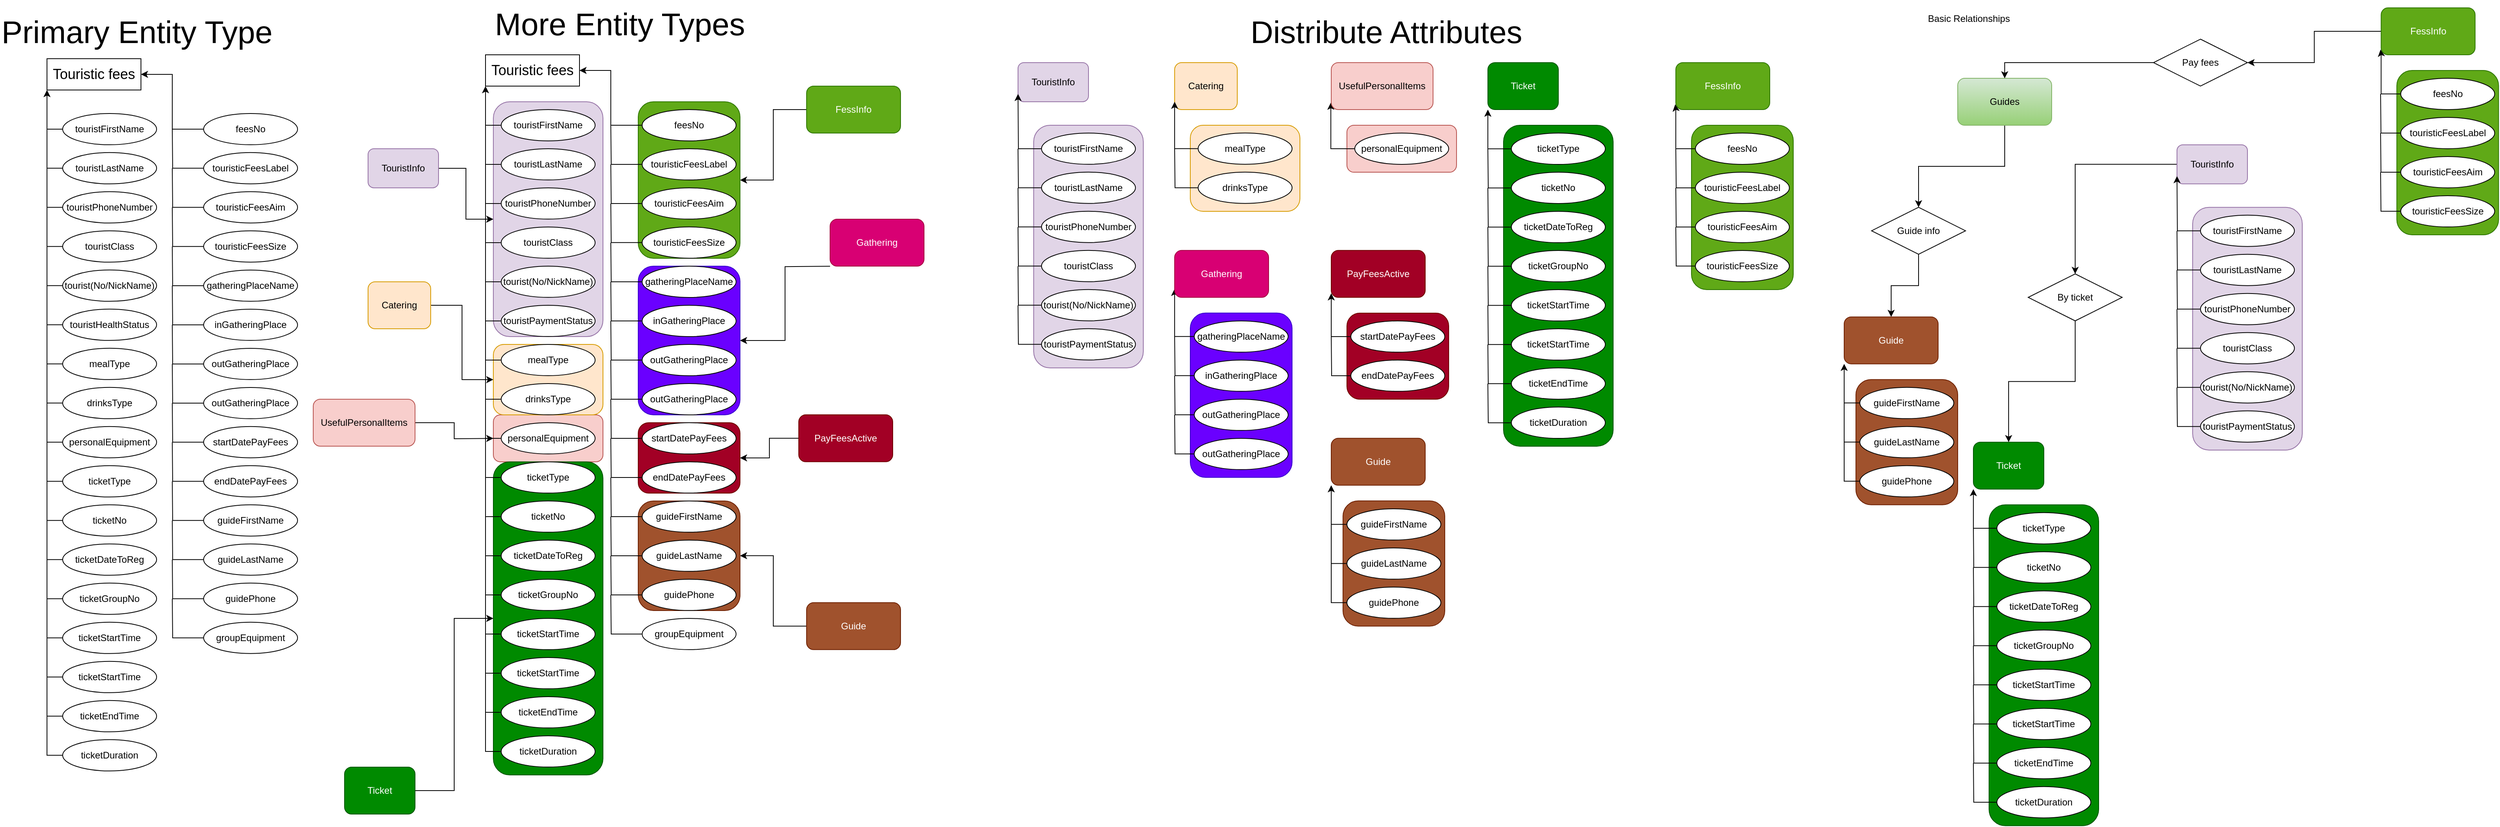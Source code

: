 <mxfile version="22.1.21" type="github">
  <diagram name="Page-1" id="Py248u8t0kP19_4Gev60">
    <mxGraphModel dx="1283" dy="793" grid="1" gridSize="10" guides="1" tooltips="1" connect="1" arrows="1" fold="1" page="1" pageScale="1" pageWidth="3300" pageHeight="4681" math="0" shadow="0">
      <root>
        <mxCell id="0" />
        <mxCell id="1" parent="0" />
        <mxCell id="s6z-DPjrk-eeVtkhGJ_P-343" value="" style="rounded=1;whiteSpace=wrap;html=1;fillColor=#a0522d;fontColor=#ffffff;strokeColor=#6D1F00;" vertex="1" parent="1">
          <mxGeometry x="875" y="639.94" width="130" height="140" as="geometry" />
        </mxCell>
        <mxCell id="s6z-DPjrk-eeVtkhGJ_P-340" value="" style="rounded=1;whiteSpace=wrap;html=1;fillColor=#a20025;fontColor=#ffffff;strokeColor=#6F0000;" vertex="1" parent="1">
          <mxGeometry x="875" y="539.96" width="130" height="90.04" as="geometry" />
        </mxCell>
        <mxCell id="s6z-DPjrk-eeVtkhGJ_P-335" value="" style="rounded=1;whiteSpace=wrap;html=1;fillColor=#60a917;fontColor=#ffffff;strokeColor=#2D7600;" vertex="1" parent="1">
          <mxGeometry x="875" y="130.04" width="130" height="199.96" as="geometry" />
        </mxCell>
        <mxCell id="s6z-DPjrk-eeVtkhGJ_P-326" value="" style="rounded=1;whiteSpace=wrap;html=1;fillColor=#6a00ff;fontColor=#ffffff;strokeColor=#3700CC;" vertex="1" parent="1">
          <mxGeometry x="875" y="340" width="130" height="190" as="geometry" />
        </mxCell>
        <mxCell id="s6z-DPjrk-eeVtkhGJ_P-323" value="" style="rounded=1;whiteSpace=wrap;html=1;fillColor=#f8cecc;strokeColor=#b85450;" vertex="1" parent="1">
          <mxGeometry x="690" y="529.94" width="140" height="60.06" as="geometry" />
        </mxCell>
        <mxCell id="s6z-DPjrk-eeVtkhGJ_P-320" value="" style="rounded=1;whiteSpace=wrap;html=1;fillColor=#e1d5e7;strokeColor=#9673a6;" vertex="1" parent="1">
          <mxGeometry x="690" y="130" width="140" height="300" as="geometry" />
        </mxCell>
        <mxCell id="s6z-DPjrk-eeVtkhGJ_P-318" value="" style="rounded=1;whiteSpace=wrap;html=1;fillColor=#ffe6cc;strokeColor=#d79b00;" vertex="1" parent="1">
          <mxGeometry x="690" y="439.96" width="140" height="90.04" as="geometry" />
        </mxCell>
        <mxCell id="s6z-DPjrk-eeVtkhGJ_P-313" value="" style="rounded=1;whiteSpace=wrap;html=1;fillColor=#008a00;fontColor=#ffffff;strokeColor=#005700;" vertex="1" parent="1">
          <mxGeometry x="690" y="590" width="140" height="400" as="geometry" />
        </mxCell>
        <mxCell id="s6z-DPjrk-eeVtkhGJ_P-28" value="&lt;font style=&quot;font-size: 18px;&quot;&gt;Touristic fees&lt;/font&gt;" style="rounded=0;whiteSpace=wrap;html=1;" vertex="1" parent="1">
          <mxGeometry x="120" y="74.96" width="120" height="40" as="geometry" />
        </mxCell>
        <mxCell id="s6z-DPjrk-eeVtkhGJ_P-33" style="edgeStyle=orthogonalEdgeStyle;rounded=0;orthogonalLoop=1;jettySize=auto;html=1;" edge="1" parent="1" source="s6z-DPjrk-eeVtkhGJ_P-34">
          <mxGeometry relative="1" as="geometry">
            <mxPoint x="120" y="115.0" as="targetPoint" />
          </mxGeometry>
        </mxCell>
        <mxCell id="s6z-DPjrk-eeVtkhGJ_P-34" value="touristFirstName" style="ellipse;whiteSpace=wrap;html=1;" vertex="1" parent="1">
          <mxGeometry x="140" y="144.96" width="120" height="39.96" as="geometry" />
        </mxCell>
        <mxCell id="s6z-DPjrk-eeVtkhGJ_P-41" style="edgeStyle=orthogonalEdgeStyle;rounded=0;orthogonalLoop=1;jettySize=auto;html=1;endArrow=none;endFill=0;" edge="1" parent="1" source="s6z-DPjrk-eeVtkhGJ_P-42">
          <mxGeometry relative="1" as="geometry">
            <mxPoint x="120" y="164.96" as="targetPoint" />
          </mxGeometry>
        </mxCell>
        <mxCell id="s6z-DPjrk-eeVtkhGJ_P-42" value="touristLastName" style="ellipse;whiteSpace=wrap;html=1;" vertex="1" parent="1">
          <mxGeometry x="140" y="194.92" width="120" height="39.96" as="geometry" />
        </mxCell>
        <mxCell id="s6z-DPjrk-eeVtkhGJ_P-43" style="edgeStyle=orthogonalEdgeStyle;rounded=0;orthogonalLoop=1;jettySize=auto;html=1;endArrow=none;endFill=0;" edge="1" parent="1" source="s6z-DPjrk-eeVtkhGJ_P-44">
          <mxGeometry relative="1" as="geometry">
            <mxPoint x="120" y="214.96" as="targetPoint" />
          </mxGeometry>
        </mxCell>
        <mxCell id="s6z-DPjrk-eeVtkhGJ_P-44" value="touristPhoneNumber" style="ellipse;whiteSpace=wrap;html=1;" vertex="1" parent="1">
          <mxGeometry x="140" y="244.92" width="120" height="39.96" as="geometry" />
        </mxCell>
        <mxCell id="s6z-DPjrk-eeVtkhGJ_P-45" style="edgeStyle=orthogonalEdgeStyle;rounded=0;orthogonalLoop=1;jettySize=auto;html=1;endArrow=none;endFill=0;" edge="1" parent="1" source="s6z-DPjrk-eeVtkhGJ_P-46">
          <mxGeometry relative="1" as="geometry">
            <mxPoint x="120" y="264.96" as="targetPoint" />
          </mxGeometry>
        </mxCell>
        <mxCell id="s6z-DPjrk-eeVtkhGJ_P-46" value="touristClass" style="ellipse;whiteSpace=wrap;html=1;" vertex="1" parent="1">
          <mxGeometry x="140" y="294.92" width="120" height="39.96" as="geometry" />
        </mxCell>
        <mxCell id="s6z-DPjrk-eeVtkhGJ_P-47" style="edgeStyle=orthogonalEdgeStyle;rounded=0;orthogonalLoop=1;jettySize=auto;html=1;endArrow=none;endFill=0;" edge="1" parent="1" source="s6z-DPjrk-eeVtkhGJ_P-48">
          <mxGeometry relative="1" as="geometry">
            <mxPoint x="120" y="314.96" as="targetPoint" />
          </mxGeometry>
        </mxCell>
        <mxCell id="s6z-DPjrk-eeVtkhGJ_P-48" value="tourist(No/NickName)" style="ellipse;whiteSpace=wrap;html=1;" vertex="1" parent="1">
          <mxGeometry x="140" y="344.92" width="120" height="39.96" as="geometry" />
        </mxCell>
        <mxCell id="s6z-DPjrk-eeVtkhGJ_P-49" style="edgeStyle=orthogonalEdgeStyle;rounded=0;orthogonalLoop=1;jettySize=auto;html=1;endArrow=none;endFill=0;" edge="1" parent="1" source="s6z-DPjrk-eeVtkhGJ_P-50">
          <mxGeometry relative="1" as="geometry">
            <mxPoint x="120" y="364.96" as="targetPoint" />
          </mxGeometry>
        </mxCell>
        <mxCell id="s6z-DPjrk-eeVtkhGJ_P-50" value="touristHealthStatus" style="ellipse;whiteSpace=wrap;html=1;" vertex="1" parent="1">
          <mxGeometry x="140" y="394.92" width="120" height="39.96" as="geometry" />
        </mxCell>
        <mxCell id="s6z-DPjrk-eeVtkhGJ_P-51" style="edgeStyle=orthogonalEdgeStyle;rounded=0;orthogonalLoop=1;jettySize=auto;html=1;endArrow=none;endFill=0;" edge="1" parent="1" source="s6z-DPjrk-eeVtkhGJ_P-52">
          <mxGeometry relative="1" as="geometry">
            <mxPoint x="120" y="414.96" as="targetPoint" />
          </mxGeometry>
        </mxCell>
        <mxCell id="s6z-DPjrk-eeVtkhGJ_P-52" value="mealType" style="ellipse;whiteSpace=wrap;html=1;" vertex="1" parent="1">
          <mxGeometry x="140" y="444.92" width="120" height="39.96" as="geometry" />
        </mxCell>
        <mxCell id="s6z-DPjrk-eeVtkhGJ_P-53" style="edgeStyle=orthogonalEdgeStyle;rounded=0;orthogonalLoop=1;jettySize=auto;html=1;endArrow=none;endFill=0;" edge="1" parent="1" source="s6z-DPjrk-eeVtkhGJ_P-54">
          <mxGeometry relative="1" as="geometry">
            <mxPoint x="120" y="464.96" as="targetPoint" />
          </mxGeometry>
        </mxCell>
        <mxCell id="s6z-DPjrk-eeVtkhGJ_P-54" value="drinksType" style="ellipse;whiteSpace=wrap;html=1;" vertex="1" parent="1">
          <mxGeometry x="140" y="494.92" width="120" height="39.96" as="geometry" />
        </mxCell>
        <mxCell id="s6z-DPjrk-eeVtkhGJ_P-55" style="edgeStyle=orthogonalEdgeStyle;rounded=0;orthogonalLoop=1;jettySize=auto;html=1;endArrow=none;endFill=0;" edge="1" parent="1" source="s6z-DPjrk-eeVtkhGJ_P-56">
          <mxGeometry relative="1" as="geometry">
            <mxPoint x="120" y="514.96" as="targetPoint" />
          </mxGeometry>
        </mxCell>
        <mxCell id="s6z-DPjrk-eeVtkhGJ_P-56" value="personalEquipment" style="ellipse;whiteSpace=wrap;html=1;" vertex="1" parent="1">
          <mxGeometry x="140" y="544.92" width="120" height="39.96" as="geometry" />
        </mxCell>
        <mxCell id="s6z-DPjrk-eeVtkhGJ_P-57" style="edgeStyle=orthogonalEdgeStyle;rounded=0;orthogonalLoop=1;jettySize=auto;html=1;entryX=1;entryY=0.5;entryDx=0;entryDy=0;" edge="1" parent="1" source="s6z-DPjrk-eeVtkhGJ_P-58" target="s6z-DPjrk-eeVtkhGJ_P-28">
          <mxGeometry relative="1" as="geometry">
            <mxPoint x="310" y="94.96" as="targetPoint" />
            <Array as="points">
              <mxPoint x="280" y="164.96" />
              <mxPoint x="280" y="94.96" />
            </Array>
          </mxGeometry>
        </mxCell>
        <mxCell id="s6z-DPjrk-eeVtkhGJ_P-58" value="feesNo" style="ellipse;whiteSpace=wrap;html=1;" vertex="1" parent="1">
          <mxGeometry x="320" y="144.96" width="120" height="39.96" as="geometry" />
        </mxCell>
        <mxCell id="s6z-DPjrk-eeVtkhGJ_P-84" style="edgeStyle=orthogonalEdgeStyle;rounded=0;orthogonalLoop=1;jettySize=auto;html=1;endArrow=none;endFill=0;" edge="1" parent="1" source="s6z-DPjrk-eeVtkhGJ_P-85">
          <mxGeometry relative="1" as="geometry">
            <mxPoint x="120" y="564.96" as="targetPoint" />
          </mxGeometry>
        </mxCell>
        <mxCell id="s6z-DPjrk-eeVtkhGJ_P-85" value="ticketType" style="ellipse;whiteSpace=wrap;html=1;" vertex="1" parent="1">
          <mxGeometry x="140" y="594.92" width="120" height="39.96" as="geometry" />
        </mxCell>
        <mxCell id="s6z-DPjrk-eeVtkhGJ_P-86" style="edgeStyle=orthogonalEdgeStyle;rounded=0;orthogonalLoop=1;jettySize=auto;html=1;endArrow=none;endFill=0;" edge="1" parent="1" source="s6z-DPjrk-eeVtkhGJ_P-87">
          <mxGeometry relative="1" as="geometry">
            <mxPoint x="120" y="614.96" as="targetPoint" />
          </mxGeometry>
        </mxCell>
        <mxCell id="s6z-DPjrk-eeVtkhGJ_P-87" value="ticketNo" style="ellipse;whiteSpace=wrap;html=1;" vertex="1" parent="1">
          <mxGeometry x="140" y="644.92" width="120" height="39.96" as="geometry" />
        </mxCell>
        <mxCell id="s6z-DPjrk-eeVtkhGJ_P-88" style="edgeStyle=orthogonalEdgeStyle;rounded=0;orthogonalLoop=1;jettySize=auto;html=1;endArrow=none;endFill=0;" edge="1" parent="1" source="s6z-DPjrk-eeVtkhGJ_P-89">
          <mxGeometry relative="1" as="geometry">
            <mxPoint x="120" y="664.96" as="targetPoint" />
          </mxGeometry>
        </mxCell>
        <mxCell id="s6z-DPjrk-eeVtkhGJ_P-89" value="ticketDateToReg" style="ellipse;whiteSpace=wrap;html=1;" vertex="1" parent="1">
          <mxGeometry x="140" y="694.92" width="120" height="39.96" as="geometry" />
        </mxCell>
        <mxCell id="s6z-DPjrk-eeVtkhGJ_P-90" style="edgeStyle=orthogonalEdgeStyle;rounded=0;orthogonalLoop=1;jettySize=auto;html=1;endArrow=none;endFill=0;" edge="1" parent="1" source="s6z-DPjrk-eeVtkhGJ_P-91">
          <mxGeometry relative="1" as="geometry">
            <mxPoint x="120" y="714.96" as="targetPoint" />
          </mxGeometry>
        </mxCell>
        <mxCell id="s6z-DPjrk-eeVtkhGJ_P-91" value="ticketGroupNo" style="ellipse;whiteSpace=wrap;html=1;" vertex="1" parent="1">
          <mxGeometry x="140" y="744.92" width="120" height="39.96" as="geometry" />
        </mxCell>
        <mxCell id="s6z-DPjrk-eeVtkhGJ_P-92" style="edgeStyle=orthogonalEdgeStyle;rounded=0;orthogonalLoop=1;jettySize=auto;html=1;endArrow=none;endFill=0;" edge="1" parent="1" source="s6z-DPjrk-eeVtkhGJ_P-93">
          <mxGeometry relative="1" as="geometry">
            <mxPoint x="120" y="764.96" as="targetPoint" />
          </mxGeometry>
        </mxCell>
        <mxCell id="s6z-DPjrk-eeVtkhGJ_P-93" value="ticketStartTime" style="ellipse;whiteSpace=wrap;html=1;" vertex="1" parent="1">
          <mxGeometry x="140" y="794.92" width="120" height="39.96" as="geometry" />
        </mxCell>
        <mxCell id="s6z-DPjrk-eeVtkhGJ_P-94" style="edgeStyle=orthogonalEdgeStyle;rounded=0;orthogonalLoop=1;jettySize=auto;html=1;endArrow=none;endFill=0;" edge="1" parent="1" source="s6z-DPjrk-eeVtkhGJ_P-95">
          <mxGeometry relative="1" as="geometry">
            <mxPoint x="120" y="814.96" as="targetPoint" />
          </mxGeometry>
        </mxCell>
        <mxCell id="s6z-DPjrk-eeVtkhGJ_P-95" value="ticketStartTime" style="ellipse;whiteSpace=wrap;html=1;" vertex="1" parent="1">
          <mxGeometry x="140" y="844.92" width="120" height="39.96" as="geometry" />
        </mxCell>
        <mxCell id="s6z-DPjrk-eeVtkhGJ_P-96" style="edgeStyle=orthogonalEdgeStyle;rounded=0;orthogonalLoop=1;jettySize=auto;html=1;endArrow=none;endFill=0;" edge="1" parent="1" source="s6z-DPjrk-eeVtkhGJ_P-97">
          <mxGeometry relative="1" as="geometry">
            <mxPoint x="120" y="864.96" as="targetPoint" />
          </mxGeometry>
        </mxCell>
        <mxCell id="s6z-DPjrk-eeVtkhGJ_P-97" value="ticketEndTime" style="ellipse;whiteSpace=wrap;html=1;" vertex="1" parent="1">
          <mxGeometry x="140" y="894.92" width="120" height="39.96" as="geometry" />
        </mxCell>
        <mxCell id="s6z-DPjrk-eeVtkhGJ_P-98" style="edgeStyle=orthogonalEdgeStyle;rounded=0;orthogonalLoop=1;jettySize=auto;html=1;endArrow=none;endFill=0;" edge="1" parent="1" source="s6z-DPjrk-eeVtkhGJ_P-99">
          <mxGeometry relative="1" as="geometry">
            <mxPoint x="120" y="914.96" as="targetPoint" />
          </mxGeometry>
        </mxCell>
        <mxCell id="s6z-DPjrk-eeVtkhGJ_P-99" value="ticketDuration" style="ellipse;whiteSpace=wrap;html=1;" vertex="1" parent="1">
          <mxGeometry x="140" y="944.92" width="120" height="39.96" as="geometry" />
        </mxCell>
        <mxCell id="s6z-DPjrk-eeVtkhGJ_P-157" value="&lt;font style=&quot;font-size: 18px;&quot;&gt;Touristic fees&lt;/font&gt;" style="rounded=0;whiteSpace=wrap;html=1;" vertex="1" parent="1">
          <mxGeometry x="680" y="70" width="120" height="40" as="geometry" />
        </mxCell>
        <mxCell id="s6z-DPjrk-eeVtkhGJ_P-158" style="edgeStyle=orthogonalEdgeStyle;rounded=0;orthogonalLoop=1;jettySize=auto;html=1;" edge="1" parent="1" source="s6z-DPjrk-eeVtkhGJ_P-159">
          <mxGeometry relative="1" as="geometry">
            <mxPoint x="680" y="110.04" as="targetPoint" />
          </mxGeometry>
        </mxCell>
        <mxCell id="s6z-DPjrk-eeVtkhGJ_P-159" value="touristFirstName" style="ellipse;whiteSpace=wrap;html=1;" vertex="1" parent="1">
          <mxGeometry x="700" y="140" width="120" height="39.96" as="geometry" />
        </mxCell>
        <mxCell id="s6z-DPjrk-eeVtkhGJ_P-160" style="edgeStyle=orthogonalEdgeStyle;rounded=0;orthogonalLoop=1;jettySize=auto;html=1;endArrow=none;endFill=0;" edge="1" parent="1" source="s6z-DPjrk-eeVtkhGJ_P-161">
          <mxGeometry relative="1" as="geometry">
            <mxPoint x="680" y="160.0" as="targetPoint" />
          </mxGeometry>
        </mxCell>
        <mxCell id="s6z-DPjrk-eeVtkhGJ_P-161" value="touristLastName" style="ellipse;whiteSpace=wrap;html=1;" vertex="1" parent="1">
          <mxGeometry x="700" y="189.96" width="120" height="39.96" as="geometry" />
        </mxCell>
        <mxCell id="s6z-DPjrk-eeVtkhGJ_P-162" style="edgeStyle=orthogonalEdgeStyle;rounded=0;orthogonalLoop=1;jettySize=auto;html=1;endArrow=none;endFill=0;" edge="1" parent="1" source="s6z-DPjrk-eeVtkhGJ_P-163">
          <mxGeometry relative="1" as="geometry">
            <mxPoint x="680" y="210.0" as="targetPoint" />
          </mxGeometry>
        </mxCell>
        <mxCell id="s6z-DPjrk-eeVtkhGJ_P-163" value="touristPhoneNumber" style="ellipse;whiteSpace=wrap;html=1;" vertex="1" parent="1">
          <mxGeometry x="700" y="239.96" width="120" height="39.96" as="geometry" />
        </mxCell>
        <mxCell id="s6z-DPjrk-eeVtkhGJ_P-164" style="edgeStyle=orthogonalEdgeStyle;rounded=0;orthogonalLoop=1;jettySize=auto;html=1;endArrow=none;endFill=0;" edge="1" parent="1" source="s6z-DPjrk-eeVtkhGJ_P-165">
          <mxGeometry relative="1" as="geometry">
            <mxPoint x="680" y="260" as="targetPoint" />
          </mxGeometry>
        </mxCell>
        <mxCell id="s6z-DPjrk-eeVtkhGJ_P-165" value="touristClass" style="ellipse;whiteSpace=wrap;html=1;" vertex="1" parent="1">
          <mxGeometry x="700" y="289.96" width="120" height="39.96" as="geometry" />
        </mxCell>
        <mxCell id="s6z-DPjrk-eeVtkhGJ_P-166" style="edgeStyle=orthogonalEdgeStyle;rounded=0;orthogonalLoop=1;jettySize=auto;html=1;endArrow=none;endFill=0;" edge="1" parent="1" source="s6z-DPjrk-eeVtkhGJ_P-167">
          <mxGeometry relative="1" as="geometry">
            <mxPoint x="680" y="310" as="targetPoint" />
          </mxGeometry>
        </mxCell>
        <mxCell id="s6z-DPjrk-eeVtkhGJ_P-167" value="tourist(No/NickName)" style="ellipse;whiteSpace=wrap;html=1;" vertex="1" parent="1">
          <mxGeometry x="700" y="339.96" width="120" height="39.96" as="geometry" />
        </mxCell>
        <mxCell id="s6z-DPjrk-eeVtkhGJ_P-168" style="edgeStyle=orthogonalEdgeStyle;rounded=0;orthogonalLoop=1;jettySize=auto;html=1;endArrow=none;endFill=0;" edge="1" parent="1" source="s6z-DPjrk-eeVtkhGJ_P-169">
          <mxGeometry relative="1" as="geometry">
            <mxPoint x="680" y="360" as="targetPoint" />
          </mxGeometry>
        </mxCell>
        <mxCell id="s6z-DPjrk-eeVtkhGJ_P-169" value="touristPaymentStatus" style="ellipse;whiteSpace=wrap;html=1;" vertex="1" parent="1">
          <mxGeometry x="700" y="389.96" width="120" height="39.96" as="geometry" />
        </mxCell>
        <mxCell id="s6z-DPjrk-eeVtkhGJ_P-170" style="edgeStyle=orthogonalEdgeStyle;rounded=0;orthogonalLoop=1;jettySize=auto;html=1;endArrow=none;endFill=0;" edge="1" parent="1" source="s6z-DPjrk-eeVtkhGJ_P-171">
          <mxGeometry relative="1" as="geometry">
            <mxPoint x="680" y="410" as="targetPoint" />
          </mxGeometry>
        </mxCell>
        <mxCell id="s6z-DPjrk-eeVtkhGJ_P-171" value="mealType" style="ellipse;whiteSpace=wrap;html=1;" vertex="1" parent="1">
          <mxGeometry x="700" y="439.96" width="120" height="39.96" as="geometry" />
        </mxCell>
        <mxCell id="s6z-DPjrk-eeVtkhGJ_P-172" style="edgeStyle=orthogonalEdgeStyle;rounded=0;orthogonalLoop=1;jettySize=auto;html=1;endArrow=none;endFill=0;" edge="1" parent="1" source="s6z-DPjrk-eeVtkhGJ_P-173">
          <mxGeometry relative="1" as="geometry">
            <mxPoint x="680" y="460" as="targetPoint" />
          </mxGeometry>
        </mxCell>
        <mxCell id="s6z-DPjrk-eeVtkhGJ_P-173" value="drinksType" style="ellipse;whiteSpace=wrap;html=1;" vertex="1" parent="1">
          <mxGeometry x="700" y="489.96" width="120" height="39.96" as="geometry" />
        </mxCell>
        <mxCell id="s6z-DPjrk-eeVtkhGJ_P-174" style="edgeStyle=orthogonalEdgeStyle;rounded=0;orthogonalLoop=1;jettySize=auto;html=1;endArrow=none;endFill=0;" edge="1" parent="1" source="s6z-DPjrk-eeVtkhGJ_P-175">
          <mxGeometry relative="1" as="geometry">
            <mxPoint x="680" y="510" as="targetPoint" />
          </mxGeometry>
        </mxCell>
        <mxCell id="s6z-DPjrk-eeVtkhGJ_P-175" value="personalEquipment" style="ellipse;whiteSpace=wrap;html=1;" vertex="1" parent="1">
          <mxGeometry x="700" y="539.96" width="120" height="39.96" as="geometry" />
        </mxCell>
        <mxCell id="s6z-DPjrk-eeVtkhGJ_P-176" style="edgeStyle=orthogonalEdgeStyle;rounded=0;orthogonalLoop=1;jettySize=auto;html=1;entryX=1;entryY=0.5;entryDx=0;entryDy=0;" edge="1" parent="1" source="s6z-DPjrk-eeVtkhGJ_P-177" target="s6z-DPjrk-eeVtkhGJ_P-157">
          <mxGeometry relative="1" as="geometry">
            <mxPoint x="870" y="90" as="targetPoint" />
            <Array as="points">
              <mxPoint x="840" y="160" />
              <mxPoint x="840" y="90" />
            </Array>
          </mxGeometry>
        </mxCell>
        <mxCell id="s6z-DPjrk-eeVtkhGJ_P-177" value="feesNo" style="ellipse;whiteSpace=wrap;html=1;" vertex="1" parent="1">
          <mxGeometry x="880" y="140" width="120" height="39.96" as="geometry" />
        </mxCell>
        <mxCell id="s6z-DPjrk-eeVtkhGJ_P-178" style="edgeStyle=orthogonalEdgeStyle;rounded=0;orthogonalLoop=1;jettySize=auto;html=1;endArrow=none;endFill=0;" edge="1" parent="1" source="s6z-DPjrk-eeVtkhGJ_P-179">
          <mxGeometry relative="1" as="geometry">
            <mxPoint x="840" y="310.04" as="targetPoint" />
          </mxGeometry>
        </mxCell>
        <mxCell id="s6z-DPjrk-eeVtkhGJ_P-179" value="gatheringPlaceName" style="ellipse;whiteSpace=wrap;html=1;" vertex="1" parent="1">
          <mxGeometry x="880" y="340" width="120" height="39.96" as="geometry" />
        </mxCell>
        <mxCell id="s6z-DPjrk-eeVtkhGJ_P-180" style="edgeStyle=orthogonalEdgeStyle;rounded=0;orthogonalLoop=1;jettySize=auto;html=1;endArrow=none;endFill=0;" edge="1" parent="1" source="s6z-DPjrk-eeVtkhGJ_P-181">
          <mxGeometry relative="1" as="geometry">
            <mxPoint x="840" y="360.04" as="targetPoint" />
          </mxGeometry>
        </mxCell>
        <mxCell id="s6z-DPjrk-eeVtkhGJ_P-181" value="inGatheringPlace" style="ellipse;whiteSpace=wrap;html=1;" vertex="1" parent="1">
          <mxGeometry x="880" y="390" width="120" height="39.96" as="geometry" />
        </mxCell>
        <mxCell id="s6z-DPjrk-eeVtkhGJ_P-182" style="edgeStyle=orthogonalEdgeStyle;rounded=0;orthogonalLoop=1;jettySize=auto;html=1;endArrow=none;endFill=0;" edge="1" parent="1" source="s6z-DPjrk-eeVtkhGJ_P-183">
          <mxGeometry relative="1" as="geometry">
            <mxPoint x="840" y="410.04" as="targetPoint" />
          </mxGeometry>
        </mxCell>
        <mxCell id="s6z-DPjrk-eeVtkhGJ_P-183" value="outGatheringPlace" style="ellipse;whiteSpace=wrap;html=1;" vertex="1" parent="1">
          <mxGeometry x="880" y="440" width="120" height="39.96" as="geometry" />
        </mxCell>
        <mxCell id="s6z-DPjrk-eeVtkhGJ_P-184" style="edgeStyle=orthogonalEdgeStyle;rounded=0;orthogonalLoop=1;jettySize=auto;html=1;endArrow=none;endFill=0;" edge="1" parent="1" source="s6z-DPjrk-eeVtkhGJ_P-185">
          <mxGeometry relative="1" as="geometry">
            <mxPoint x="840" y="460.04" as="targetPoint" />
          </mxGeometry>
        </mxCell>
        <mxCell id="s6z-DPjrk-eeVtkhGJ_P-185" value="outGatheringPlace" style="ellipse;whiteSpace=wrap;html=1;" vertex="1" parent="1">
          <mxGeometry x="880" y="490" width="120" height="39.96" as="geometry" />
        </mxCell>
        <mxCell id="s6z-DPjrk-eeVtkhGJ_P-186" style="edgeStyle=orthogonalEdgeStyle;rounded=0;orthogonalLoop=1;jettySize=auto;html=1;endArrow=none;endFill=0;" edge="1" parent="1" source="s6z-DPjrk-eeVtkhGJ_P-187">
          <mxGeometry relative="1" as="geometry">
            <mxPoint x="840" y="160" as="targetPoint" />
          </mxGeometry>
        </mxCell>
        <mxCell id="s6z-DPjrk-eeVtkhGJ_P-187" value="touristicFeesLabel" style="ellipse;whiteSpace=wrap;html=1;" vertex="1" parent="1">
          <mxGeometry x="880" y="189.96" width="120" height="39.96" as="geometry" />
        </mxCell>
        <mxCell id="s6z-DPjrk-eeVtkhGJ_P-188" style="edgeStyle=orthogonalEdgeStyle;rounded=0;orthogonalLoop=1;jettySize=auto;html=1;endArrow=none;endFill=0;" edge="1" parent="1" source="s6z-DPjrk-eeVtkhGJ_P-189">
          <mxGeometry relative="1" as="geometry">
            <mxPoint x="840" y="510" as="targetPoint" />
          </mxGeometry>
        </mxCell>
        <mxCell id="s6z-DPjrk-eeVtkhGJ_P-189" value="startDatePayFees" style="ellipse;whiteSpace=wrap;html=1;" vertex="1" parent="1">
          <mxGeometry x="880" y="539.96" width="120" height="39.96" as="geometry" />
        </mxCell>
        <mxCell id="s6z-DPjrk-eeVtkhGJ_P-190" style="edgeStyle=orthogonalEdgeStyle;rounded=0;orthogonalLoop=1;jettySize=auto;html=1;endArrow=none;endFill=0;" edge="1" parent="1" source="s6z-DPjrk-eeVtkhGJ_P-191">
          <mxGeometry relative="1" as="geometry">
            <mxPoint x="840" y="610" as="targetPoint" />
          </mxGeometry>
        </mxCell>
        <mxCell id="s6z-DPjrk-eeVtkhGJ_P-191" value="&lt;div&gt;guideFirstName&lt;/div&gt;" style="ellipse;whiteSpace=wrap;html=1;" vertex="1" parent="1">
          <mxGeometry x="880" y="639.96" width="120" height="39.96" as="geometry" />
        </mxCell>
        <mxCell id="s6z-DPjrk-eeVtkhGJ_P-192" style="edgeStyle=orthogonalEdgeStyle;rounded=0;orthogonalLoop=1;jettySize=auto;html=1;endArrow=none;endFill=0;" edge="1" parent="1" source="s6z-DPjrk-eeVtkhGJ_P-193">
          <mxGeometry relative="1" as="geometry">
            <mxPoint x="840" y="660" as="targetPoint" />
          </mxGeometry>
        </mxCell>
        <mxCell id="s6z-DPjrk-eeVtkhGJ_P-193" value="&lt;div&gt;guideLastName&lt;/div&gt;" style="ellipse;whiteSpace=wrap;html=1;" vertex="1" parent="1">
          <mxGeometry x="880" y="689.96" width="120" height="39.96" as="geometry" />
        </mxCell>
        <mxCell id="s6z-DPjrk-eeVtkhGJ_P-194" style="edgeStyle=orthogonalEdgeStyle;rounded=0;orthogonalLoop=1;jettySize=auto;html=1;endArrow=none;endFill=0;" edge="1" parent="1" source="s6z-DPjrk-eeVtkhGJ_P-195">
          <mxGeometry relative="1" as="geometry">
            <mxPoint x="840" y="710" as="targetPoint" />
          </mxGeometry>
        </mxCell>
        <mxCell id="s6z-DPjrk-eeVtkhGJ_P-195" value="&lt;div&gt;guidePhone&lt;/div&gt;" style="ellipse;whiteSpace=wrap;html=1;" vertex="1" parent="1">
          <mxGeometry x="880" y="739.96" width="120" height="39.96" as="geometry" />
        </mxCell>
        <mxCell id="s6z-DPjrk-eeVtkhGJ_P-196" style="edgeStyle=orthogonalEdgeStyle;rounded=0;orthogonalLoop=1;jettySize=auto;html=1;endArrow=none;endFill=0;" edge="1" parent="1" source="s6z-DPjrk-eeVtkhGJ_P-197">
          <mxGeometry relative="1" as="geometry">
            <mxPoint x="840" y="760" as="targetPoint" />
          </mxGeometry>
        </mxCell>
        <mxCell id="s6z-DPjrk-eeVtkhGJ_P-197" value="groupEquipment" style="ellipse;whiteSpace=wrap;html=1;" vertex="1" parent="1">
          <mxGeometry x="880" y="789.96" width="120" height="39.96" as="geometry" />
        </mxCell>
        <mxCell id="s6z-DPjrk-eeVtkhGJ_P-198" style="edgeStyle=orthogonalEdgeStyle;rounded=0;orthogonalLoop=1;jettySize=auto;html=1;endArrow=none;endFill=0;" edge="1" parent="1" source="s6z-DPjrk-eeVtkhGJ_P-199">
          <mxGeometry relative="1" as="geometry">
            <mxPoint x="680" y="560" as="targetPoint" />
          </mxGeometry>
        </mxCell>
        <mxCell id="s6z-DPjrk-eeVtkhGJ_P-199" value="ticketType" style="ellipse;whiteSpace=wrap;html=1;" vertex="1" parent="1">
          <mxGeometry x="700" y="589.96" width="120" height="39.96" as="geometry" />
        </mxCell>
        <mxCell id="s6z-DPjrk-eeVtkhGJ_P-200" style="edgeStyle=orthogonalEdgeStyle;rounded=0;orthogonalLoop=1;jettySize=auto;html=1;endArrow=none;endFill=0;" edge="1" parent="1" source="s6z-DPjrk-eeVtkhGJ_P-201">
          <mxGeometry relative="1" as="geometry">
            <mxPoint x="680" y="610" as="targetPoint" />
          </mxGeometry>
        </mxCell>
        <mxCell id="s6z-DPjrk-eeVtkhGJ_P-201" value="ticketNo" style="ellipse;whiteSpace=wrap;html=1;" vertex="1" parent="1">
          <mxGeometry x="700" y="639.96" width="120" height="39.96" as="geometry" />
        </mxCell>
        <mxCell id="s6z-DPjrk-eeVtkhGJ_P-202" style="edgeStyle=orthogonalEdgeStyle;rounded=0;orthogonalLoop=1;jettySize=auto;html=1;endArrow=none;endFill=0;" edge="1" parent="1" source="s6z-DPjrk-eeVtkhGJ_P-203">
          <mxGeometry relative="1" as="geometry">
            <mxPoint x="680" y="660" as="targetPoint" />
          </mxGeometry>
        </mxCell>
        <mxCell id="s6z-DPjrk-eeVtkhGJ_P-203" value="ticketDateToReg" style="ellipse;whiteSpace=wrap;html=1;" vertex="1" parent="1">
          <mxGeometry x="700" y="689.96" width="120" height="39.96" as="geometry" />
        </mxCell>
        <mxCell id="s6z-DPjrk-eeVtkhGJ_P-204" style="edgeStyle=orthogonalEdgeStyle;rounded=0;orthogonalLoop=1;jettySize=auto;html=1;endArrow=none;endFill=0;" edge="1" parent="1" source="s6z-DPjrk-eeVtkhGJ_P-205">
          <mxGeometry relative="1" as="geometry">
            <mxPoint x="680" y="710" as="targetPoint" />
          </mxGeometry>
        </mxCell>
        <mxCell id="s6z-DPjrk-eeVtkhGJ_P-205" value="ticketGroupNo" style="ellipse;whiteSpace=wrap;html=1;" vertex="1" parent="1">
          <mxGeometry x="700" y="739.96" width="120" height="39.96" as="geometry" />
        </mxCell>
        <mxCell id="s6z-DPjrk-eeVtkhGJ_P-206" style="edgeStyle=orthogonalEdgeStyle;rounded=0;orthogonalLoop=1;jettySize=auto;html=1;endArrow=none;endFill=0;" edge="1" parent="1" source="s6z-DPjrk-eeVtkhGJ_P-207">
          <mxGeometry relative="1" as="geometry">
            <mxPoint x="680" y="760" as="targetPoint" />
          </mxGeometry>
        </mxCell>
        <mxCell id="s6z-DPjrk-eeVtkhGJ_P-207" value="ticketStartTime" style="ellipse;whiteSpace=wrap;html=1;" vertex="1" parent="1">
          <mxGeometry x="700" y="789.96" width="120" height="39.96" as="geometry" />
        </mxCell>
        <mxCell id="s6z-DPjrk-eeVtkhGJ_P-208" style="edgeStyle=orthogonalEdgeStyle;rounded=0;orthogonalLoop=1;jettySize=auto;html=1;endArrow=none;endFill=0;" edge="1" parent="1" source="s6z-DPjrk-eeVtkhGJ_P-209">
          <mxGeometry relative="1" as="geometry">
            <mxPoint x="680" y="810" as="targetPoint" />
          </mxGeometry>
        </mxCell>
        <mxCell id="s6z-DPjrk-eeVtkhGJ_P-209" value="ticketStartTime" style="ellipse;whiteSpace=wrap;html=1;" vertex="1" parent="1">
          <mxGeometry x="700" y="839.96" width="120" height="39.96" as="geometry" />
        </mxCell>
        <mxCell id="s6z-DPjrk-eeVtkhGJ_P-210" style="edgeStyle=orthogonalEdgeStyle;rounded=0;orthogonalLoop=1;jettySize=auto;html=1;endArrow=none;endFill=0;" edge="1" parent="1" source="s6z-DPjrk-eeVtkhGJ_P-211">
          <mxGeometry relative="1" as="geometry">
            <mxPoint x="680" y="860" as="targetPoint" />
          </mxGeometry>
        </mxCell>
        <mxCell id="s6z-DPjrk-eeVtkhGJ_P-211" value="ticketEndTime" style="ellipse;whiteSpace=wrap;html=1;" vertex="1" parent="1">
          <mxGeometry x="700" y="889.96" width="120" height="39.96" as="geometry" />
        </mxCell>
        <mxCell id="s6z-DPjrk-eeVtkhGJ_P-212" style="edgeStyle=orthogonalEdgeStyle;rounded=0;orthogonalLoop=1;jettySize=auto;html=1;endArrow=none;endFill=0;" edge="1" parent="1" source="s6z-DPjrk-eeVtkhGJ_P-213">
          <mxGeometry relative="1" as="geometry">
            <mxPoint x="680" y="910" as="targetPoint" />
          </mxGeometry>
        </mxCell>
        <mxCell id="s6z-DPjrk-eeVtkhGJ_P-213" value="ticketDuration" style="ellipse;whiteSpace=wrap;html=1;" vertex="1" parent="1">
          <mxGeometry x="700" y="939.96" width="120" height="39.96" as="geometry" />
        </mxCell>
        <mxCell id="s6z-DPjrk-eeVtkhGJ_P-310" value="Primary Entity Type" style="text;whiteSpace=wrap;fontSize=40;" vertex="1" parent="1">
          <mxGeometry x="60" y="10" width="370" height="40" as="geometry" />
        </mxCell>
        <mxCell id="s6z-DPjrk-eeVtkhGJ_P-311" value="More Entity Types" style="text;whiteSpace=wrap;fontSize=40;" vertex="1" parent="1">
          <mxGeometry x="690" width="500" height="40" as="geometry" />
        </mxCell>
        <mxCell id="s6z-DPjrk-eeVtkhGJ_P-315" style="edgeStyle=orthogonalEdgeStyle;rounded=0;orthogonalLoop=1;jettySize=auto;html=1;entryX=0;entryY=0.5;entryDx=0;entryDy=0;" edge="1" parent="1" source="s6z-DPjrk-eeVtkhGJ_P-314" target="s6z-DPjrk-eeVtkhGJ_P-313">
          <mxGeometry relative="1" as="geometry" />
        </mxCell>
        <mxCell id="s6z-DPjrk-eeVtkhGJ_P-314" value="Ticket" style="rounded=1;whiteSpace=wrap;html=1;fillColor=#008a00;fontColor=#ffffff;strokeColor=#005700;" vertex="1" parent="1">
          <mxGeometry x="500" y="980" width="90" height="60" as="geometry" />
        </mxCell>
        <mxCell id="s6z-DPjrk-eeVtkhGJ_P-319" style="edgeStyle=orthogonalEdgeStyle;rounded=0;orthogonalLoop=1;jettySize=auto;html=1;entryX=0;entryY=0.5;entryDx=0;entryDy=0;" edge="1" parent="1" source="s6z-DPjrk-eeVtkhGJ_P-317" target="s6z-DPjrk-eeVtkhGJ_P-318">
          <mxGeometry relative="1" as="geometry" />
        </mxCell>
        <mxCell id="s6z-DPjrk-eeVtkhGJ_P-317" value="Catering" style="rounded=1;whiteSpace=wrap;html=1;fillColor=#ffe6cc;strokeColor=#d79b00;" vertex="1" parent="1">
          <mxGeometry x="530" y="360" width="80" height="60" as="geometry" />
        </mxCell>
        <mxCell id="s6z-DPjrk-eeVtkhGJ_P-322" style="edgeStyle=orthogonalEdgeStyle;rounded=0;orthogonalLoop=1;jettySize=auto;html=1;entryX=0;entryY=0.5;entryDx=0;entryDy=0;" edge="1" parent="1" source="s6z-DPjrk-eeVtkhGJ_P-321" target="s6z-DPjrk-eeVtkhGJ_P-320">
          <mxGeometry relative="1" as="geometry" />
        </mxCell>
        <mxCell id="s6z-DPjrk-eeVtkhGJ_P-321" value="TouristInfo" style="rounded=1;whiteSpace=wrap;html=1;fillColor=#e1d5e7;strokeColor=#9673a6;" vertex="1" parent="1">
          <mxGeometry x="530" y="190" width="90" height="49.94" as="geometry" />
        </mxCell>
        <mxCell id="s6z-DPjrk-eeVtkhGJ_P-325" style="edgeStyle=orthogonalEdgeStyle;rounded=0;orthogonalLoop=1;jettySize=auto;html=1;" edge="1" parent="1" source="s6z-DPjrk-eeVtkhGJ_P-324">
          <mxGeometry relative="1" as="geometry">
            <mxPoint x="690" y="560" as="targetPoint" />
          </mxGeometry>
        </mxCell>
        <mxCell id="s6z-DPjrk-eeVtkhGJ_P-324" value="UsefulPersonalItems" style="rounded=1;whiteSpace=wrap;html=1;fillColor=#f8cecc;strokeColor=#b85450;" vertex="1" parent="1">
          <mxGeometry x="460" y="510" width="130" height="60" as="geometry" />
        </mxCell>
        <mxCell id="s6z-DPjrk-eeVtkhGJ_P-329" style="edgeStyle=orthogonalEdgeStyle;rounded=0;orthogonalLoop=1;jettySize=auto;html=1;entryX=1;entryY=0.5;entryDx=0;entryDy=0;" edge="1" parent="1" target="s6z-DPjrk-eeVtkhGJ_P-326">
          <mxGeometry relative="1" as="geometry">
            <mxPoint x="1120" y="340.067" as="sourcePoint" />
          </mxGeometry>
        </mxCell>
        <mxCell id="s6z-DPjrk-eeVtkhGJ_P-328" value="Gathering" style="rounded=1;whiteSpace=wrap;html=1;fillColor=#d80073;fontColor=#ffffff;strokeColor=#A50040;" vertex="1" parent="1">
          <mxGeometry x="1120" y="280.04" width="120" height="60" as="geometry" />
        </mxCell>
        <mxCell id="s6z-DPjrk-eeVtkhGJ_P-330" style="edgeStyle=orthogonalEdgeStyle;rounded=0;orthogonalLoop=1;jettySize=auto;html=1;endArrow=none;endFill=0;" edge="1" parent="1" source="s6z-DPjrk-eeVtkhGJ_P-331">
          <mxGeometry relative="1" as="geometry">
            <mxPoint x="840" y="210" as="targetPoint" />
          </mxGeometry>
        </mxCell>
        <mxCell id="s6z-DPjrk-eeVtkhGJ_P-331" value="touristicFeesAim" style="ellipse;whiteSpace=wrap;html=1;" vertex="1" parent="1">
          <mxGeometry x="880" y="239.96" width="120" height="39.96" as="geometry" />
        </mxCell>
        <mxCell id="s6z-DPjrk-eeVtkhGJ_P-332" style="edgeStyle=orthogonalEdgeStyle;rounded=0;orthogonalLoop=1;jettySize=auto;html=1;endArrow=none;endFill=0;" edge="1" parent="1" source="s6z-DPjrk-eeVtkhGJ_P-333">
          <mxGeometry relative="1" as="geometry">
            <mxPoint x="840" y="259.96" as="targetPoint" />
          </mxGeometry>
        </mxCell>
        <mxCell id="s6z-DPjrk-eeVtkhGJ_P-333" value="touristicFeesSize" style="ellipse;whiteSpace=wrap;html=1;" vertex="1" parent="1">
          <mxGeometry x="880" y="289.92" width="120" height="39.96" as="geometry" />
        </mxCell>
        <mxCell id="s6z-DPjrk-eeVtkhGJ_P-336" style="edgeStyle=orthogonalEdgeStyle;rounded=0;orthogonalLoop=1;jettySize=auto;html=1;entryX=1;entryY=0.5;entryDx=0;entryDy=0;" edge="1" parent="1" source="s6z-DPjrk-eeVtkhGJ_P-334" target="s6z-DPjrk-eeVtkhGJ_P-335">
          <mxGeometry relative="1" as="geometry" />
        </mxCell>
        <mxCell id="s6z-DPjrk-eeVtkhGJ_P-334" value="FessInfo" style="rounded=1;whiteSpace=wrap;html=1;fillColor=#60a917;fontColor=#ffffff;strokeColor=#2D7600;" vertex="1" parent="1">
          <mxGeometry x="1090" y="110" width="120" height="60" as="geometry" />
        </mxCell>
        <mxCell id="s6z-DPjrk-eeVtkhGJ_P-337" style="edgeStyle=orthogonalEdgeStyle;rounded=0;orthogonalLoop=1;jettySize=auto;html=1;endArrow=none;endFill=0;" edge="1" parent="1" source="s6z-DPjrk-eeVtkhGJ_P-338">
          <mxGeometry relative="1" as="geometry">
            <mxPoint x="840" y="560" as="targetPoint" />
          </mxGeometry>
        </mxCell>
        <mxCell id="s6z-DPjrk-eeVtkhGJ_P-338" value="endDatePayFees" style="ellipse;whiteSpace=wrap;html=1;" vertex="1" parent="1">
          <mxGeometry x="880" y="589.96" width="120" height="39.96" as="geometry" />
        </mxCell>
        <mxCell id="s6z-DPjrk-eeVtkhGJ_P-341" style="edgeStyle=orthogonalEdgeStyle;rounded=0;orthogonalLoop=1;jettySize=auto;html=1;entryX=1;entryY=0.5;entryDx=0;entryDy=0;" edge="1" parent="1" source="s6z-DPjrk-eeVtkhGJ_P-339" target="s6z-DPjrk-eeVtkhGJ_P-340">
          <mxGeometry relative="1" as="geometry" />
        </mxCell>
        <mxCell id="s6z-DPjrk-eeVtkhGJ_P-339" value="PayFeesActive" style="rounded=1;whiteSpace=wrap;html=1;fillColor=#a20025;fontColor=#ffffff;strokeColor=#6F0000;" vertex="1" parent="1">
          <mxGeometry x="1080" y="529.92" width="120" height="60" as="geometry" />
        </mxCell>
        <mxCell id="s6z-DPjrk-eeVtkhGJ_P-344" style="edgeStyle=orthogonalEdgeStyle;rounded=0;orthogonalLoop=1;jettySize=auto;html=1;entryX=1;entryY=0.5;entryDx=0;entryDy=0;" edge="1" parent="1" source="s6z-DPjrk-eeVtkhGJ_P-342" target="s6z-DPjrk-eeVtkhGJ_P-343">
          <mxGeometry relative="1" as="geometry" />
        </mxCell>
        <mxCell id="s6z-DPjrk-eeVtkhGJ_P-342" value="Guide" style="rounded=1;whiteSpace=wrap;html=1;fillColor=#a0522d;fontColor=#ffffff;strokeColor=#6D1F00;" vertex="1" parent="1">
          <mxGeometry x="1090" y="769.92" width="120" height="60" as="geometry" />
        </mxCell>
        <mxCell id="s6z-DPjrk-eeVtkhGJ_P-349" style="edgeStyle=orthogonalEdgeStyle;rounded=0;orthogonalLoop=1;jettySize=auto;html=1;endArrow=none;endFill=0;" edge="1" parent="1" source="s6z-DPjrk-eeVtkhGJ_P-350">
          <mxGeometry relative="1" as="geometry">
            <mxPoint x="280" y="315" as="targetPoint" />
          </mxGeometry>
        </mxCell>
        <mxCell id="s6z-DPjrk-eeVtkhGJ_P-350" value="gatheringPlaceName" style="ellipse;whiteSpace=wrap;html=1;" vertex="1" parent="1">
          <mxGeometry x="320" y="344.96" width="120" height="39.96" as="geometry" />
        </mxCell>
        <mxCell id="s6z-DPjrk-eeVtkhGJ_P-351" style="edgeStyle=orthogonalEdgeStyle;rounded=0;orthogonalLoop=1;jettySize=auto;html=1;endArrow=none;endFill=0;" edge="1" parent="1" source="s6z-DPjrk-eeVtkhGJ_P-352">
          <mxGeometry relative="1" as="geometry">
            <mxPoint x="280" y="365" as="targetPoint" />
          </mxGeometry>
        </mxCell>
        <mxCell id="s6z-DPjrk-eeVtkhGJ_P-352" value="inGatheringPlace" style="ellipse;whiteSpace=wrap;html=1;" vertex="1" parent="1">
          <mxGeometry x="320" y="394.96" width="120" height="39.96" as="geometry" />
        </mxCell>
        <mxCell id="s6z-DPjrk-eeVtkhGJ_P-353" style="edgeStyle=orthogonalEdgeStyle;rounded=0;orthogonalLoop=1;jettySize=auto;html=1;endArrow=none;endFill=0;" edge="1" parent="1" source="s6z-DPjrk-eeVtkhGJ_P-354">
          <mxGeometry relative="1" as="geometry">
            <mxPoint x="280" y="415" as="targetPoint" />
          </mxGeometry>
        </mxCell>
        <mxCell id="s6z-DPjrk-eeVtkhGJ_P-354" value="outGatheringPlace" style="ellipse;whiteSpace=wrap;html=1;" vertex="1" parent="1">
          <mxGeometry x="320" y="444.96" width="120" height="39.96" as="geometry" />
        </mxCell>
        <mxCell id="s6z-DPjrk-eeVtkhGJ_P-355" style="edgeStyle=orthogonalEdgeStyle;rounded=0;orthogonalLoop=1;jettySize=auto;html=1;endArrow=none;endFill=0;" edge="1" parent="1" source="s6z-DPjrk-eeVtkhGJ_P-356">
          <mxGeometry relative="1" as="geometry">
            <mxPoint x="280" y="465.0" as="targetPoint" />
          </mxGeometry>
        </mxCell>
        <mxCell id="s6z-DPjrk-eeVtkhGJ_P-356" value="outGatheringPlace" style="ellipse;whiteSpace=wrap;html=1;" vertex="1" parent="1">
          <mxGeometry x="320" y="494.96" width="120" height="39.96" as="geometry" />
        </mxCell>
        <mxCell id="s6z-DPjrk-eeVtkhGJ_P-357" style="edgeStyle=orthogonalEdgeStyle;rounded=0;orthogonalLoop=1;jettySize=auto;html=1;endArrow=none;endFill=0;" edge="1" parent="1" source="s6z-DPjrk-eeVtkhGJ_P-358">
          <mxGeometry relative="1" as="geometry">
            <mxPoint x="280" y="164.96" as="targetPoint" />
          </mxGeometry>
        </mxCell>
        <mxCell id="s6z-DPjrk-eeVtkhGJ_P-358" value="touristicFeesLabel" style="ellipse;whiteSpace=wrap;html=1;" vertex="1" parent="1">
          <mxGeometry x="320" y="194.92" width="120" height="39.96" as="geometry" />
        </mxCell>
        <mxCell id="s6z-DPjrk-eeVtkhGJ_P-359" style="edgeStyle=orthogonalEdgeStyle;rounded=0;orthogonalLoop=1;jettySize=auto;html=1;endArrow=none;endFill=0;" edge="1" parent="1" source="s6z-DPjrk-eeVtkhGJ_P-360">
          <mxGeometry relative="1" as="geometry">
            <mxPoint x="280" y="514.96" as="targetPoint" />
          </mxGeometry>
        </mxCell>
        <mxCell id="s6z-DPjrk-eeVtkhGJ_P-360" value="startDatePayFees" style="ellipse;whiteSpace=wrap;html=1;" vertex="1" parent="1">
          <mxGeometry x="320" y="544.92" width="120" height="39.96" as="geometry" />
        </mxCell>
        <mxCell id="s6z-DPjrk-eeVtkhGJ_P-361" style="edgeStyle=orthogonalEdgeStyle;rounded=0;orthogonalLoop=1;jettySize=auto;html=1;endArrow=none;endFill=0;" edge="1" parent="1" source="s6z-DPjrk-eeVtkhGJ_P-362">
          <mxGeometry relative="1" as="geometry">
            <mxPoint x="280" y="614.96" as="targetPoint" />
          </mxGeometry>
        </mxCell>
        <mxCell id="s6z-DPjrk-eeVtkhGJ_P-362" value="&lt;div&gt;guideFirstName&lt;/div&gt;" style="ellipse;whiteSpace=wrap;html=1;" vertex="1" parent="1">
          <mxGeometry x="320" y="644.92" width="120" height="39.96" as="geometry" />
        </mxCell>
        <mxCell id="s6z-DPjrk-eeVtkhGJ_P-363" style="edgeStyle=orthogonalEdgeStyle;rounded=0;orthogonalLoop=1;jettySize=auto;html=1;endArrow=none;endFill=0;" edge="1" parent="1" source="s6z-DPjrk-eeVtkhGJ_P-364">
          <mxGeometry relative="1" as="geometry">
            <mxPoint x="280" y="664.96" as="targetPoint" />
          </mxGeometry>
        </mxCell>
        <mxCell id="s6z-DPjrk-eeVtkhGJ_P-364" value="&lt;div&gt;guideLastName&lt;/div&gt;" style="ellipse;whiteSpace=wrap;html=1;" vertex="1" parent="1">
          <mxGeometry x="320" y="694.92" width="120" height="39.96" as="geometry" />
        </mxCell>
        <mxCell id="s6z-DPjrk-eeVtkhGJ_P-365" style="edgeStyle=orthogonalEdgeStyle;rounded=0;orthogonalLoop=1;jettySize=auto;html=1;endArrow=none;endFill=0;" edge="1" parent="1" source="s6z-DPjrk-eeVtkhGJ_P-366">
          <mxGeometry relative="1" as="geometry">
            <mxPoint x="280" y="714.96" as="targetPoint" />
          </mxGeometry>
        </mxCell>
        <mxCell id="s6z-DPjrk-eeVtkhGJ_P-366" value="&lt;div&gt;guidePhone&lt;/div&gt;" style="ellipse;whiteSpace=wrap;html=1;" vertex="1" parent="1">
          <mxGeometry x="320" y="744.92" width="120" height="39.96" as="geometry" />
        </mxCell>
        <mxCell id="s6z-DPjrk-eeVtkhGJ_P-367" style="edgeStyle=orthogonalEdgeStyle;rounded=0;orthogonalLoop=1;jettySize=auto;html=1;endArrow=none;endFill=0;" edge="1" parent="1" source="s6z-DPjrk-eeVtkhGJ_P-368">
          <mxGeometry relative="1" as="geometry">
            <mxPoint x="280" y="764.96" as="targetPoint" />
          </mxGeometry>
        </mxCell>
        <mxCell id="s6z-DPjrk-eeVtkhGJ_P-368" value="groupEquipment" style="ellipse;whiteSpace=wrap;html=1;" vertex="1" parent="1">
          <mxGeometry x="320" y="794.92" width="120" height="39.96" as="geometry" />
        </mxCell>
        <mxCell id="s6z-DPjrk-eeVtkhGJ_P-369" style="edgeStyle=orthogonalEdgeStyle;rounded=0;orthogonalLoop=1;jettySize=auto;html=1;endArrow=none;endFill=0;" edge="1" parent="1" source="s6z-DPjrk-eeVtkhGJ_P-370">
          <mxGeometry relative="1" as="geometry">
            <mxPoint x="280" y="214.96" as="targetPoint" />
          </mxGeometry>
        </mxCell>
        <mxCell id="s6z-DPjrk-eeVtkhGJ_P-370" value="touristicFeesAim" style="ellipse;whiteSpace=wrap;html=1;" vertex="1" parent="1">
          <mxGeometry x="320" y="244.92" width="120" height="39.96" as="geometry" />
        </mxCell>
        <mxCell id="s6z-DPjrk-eeVtkhGJ_P-371" style="edgeStyle=orthogonalEdgeStyle;rounded=0;orthogonalLoop=1;jettySize=auto;html=1;endArrow=none;endFill=0;" edge="1" parent="1" source="s6z-DPjrk-eeVtkhGJ_P-372">
          <mxGeometry relative="1" as="geometry">
            <mxPoint x="280" y="264.92" as="targetPoint" />
          </mxGeometry>
        </mxCell>
        <mxCell id="s6z-DPjrk-eeVtkhGJ_P-372" value="touristicFeesSize" style="ellipse;whiteSpace=wrap;html=1;" vertex="1" parent="1">
          <mxGeometry x="320" y="294.88" width="120" height="39.96" as="geometry" />
        </mxCell>
        <mxCell id="s6z-DPjrk-eeVtkhGJ_P-373" style="edgeStyle=orthogonalEdgeStyle;rounded=0;orthogonalLoop=1;jettySize=auto;html=1;endArrow=none;endFill=0;" edge="1" parent="1" source="s6z-DPjrk-eeVtkhGJ_P-374">
          <mxGeometry relative="1" as="geometry">
            <mxPoint x="280" y="564.96" as="targetPoint" />
          </mxGeometry>
        </mxCell>
        <mxCell id="s6z-DPjrk-eeVtkhGJ_P-374" value="endDatePayFees" style="ellipse;whiteSpace=wrap;html=1;" vertex="1" parent="1">
          <mxGeometry x="320" y="594.92" width="120" height="39.96" as="geometry" />
        </mxCell>
        <mxCell id="s6z-DPjrk-eeVtkhGJ_P-466" value="Distribute Attributes" style="text;whiteSpace=wrap;fontSize=40;" vertex="1" parent="1">
          <mxGeometry x="1655" y="10" width="380" height="40" as="geometry" />
        </mxCell>
        <mxCell id="s6z-DPjrk-eeVtkhGJ_P-489" value="TouristInfo" style="rounded=1;whiteSpace=wrap;html=1;fillColor=#e1d5e7;strokeColor=#9673a6;" vertex="1" parent="1">
          <mxGeometry x="1360" y="80" width="90" height="49.94" as="geometry" />
        </mxCell>
        <mxCell id="s6z-DPjrk-eeVtkhGJ_P-490" value="" style="rounded=1;whiteSpace=wrap;html=1;fillColor=#e1d5e7;strokeColor=#9673a6;" vertex="1" parent="1">
          <mxGeometry x="1380" y="159.96" width="140" height="310.04" as="geometry" />
        </mxCell>
        <mxCell id="s6z-DPjrk-eeVtkhGJ_P-498" style="edgeStyle=orthogonalEdgeStyle;rounded=0;orthogonalLoop=1;jettySize=auto;html=1;" edge="1" parent="1" source="s6z-DPjrk-eeVtkhGJ_P-491">
          <mxGeometry relative="1" as="geometry">
            <mxPoint x="1360" y="120" as="targetPoint" />
          </mxGeometry>
        </mxCell>
        <mxCell id="s6z-DPjrk-eeVtkhGJ_P-491" value="touristFirstName" style="ellipse;whiteSpace=wrap;html=1;" vertex="1" parent="1">
          <mxGeometry x="1390" y="169.96" width="120" height="39.96" as="geometry" />
        </mxCell>
        <mxCell id="s6z-DPjrk-eeVtkhGJ_P-499" style="edgeStyle=orthogonalEdgeStyle;rounded=0;orthogonalLoop=1;jettySize=auto;html=1;endArrow=none;endFill=0;" edge="1" parent="1" source="s6z-DPjrk-eeVtkhGJ_P-492">
          <mxGeometry relative="1" as="geometry">
            <mxPoint x="1360" y="190" as="targetPoint" />
          </mxGeometry>
        </mxCell>
        <mxCell id="s6z-DPjrk-eeVtkhGJ_P-492" value="touristLastName" style="ellipse;whiteSpace=wrap;html=1;" vertex="1" parent="1">
          <mxGeometry x="1390" y="219.92" width="120" height="39.96" as="geometry" />
        </mxCell>
        <mxCell id="s6z-DPjrk-eeVtkhGJ_P-500" style="edgeStyle=orthogonalEdgeStyle;rounded=0;orthogonalLoop=1;jettySize=auto;html=1;endArrow=none;endFill=0;" edge="1" parent="1" source="s6z-DPjrk-eeVtkhGJ_P-493">
          <mxGeometry relative="1" as="geometry">
            <mxPoint x="1360" y="240" as="targetPoint" />
          </mxGeometry>
        </mxCell>
        <mxCell id="s6z-DPjrk-eeVtkhGJ_P-493" value="touristPhoneNumber" style="ellipse;whiteSpace=wrap;html=1;" vertex="1" parent="1">
          <mxGeometry x="1390" y="269.92" width="120" height="39.96" as="geometry" />
        </mxCell>
        <mxCell id="s6z-DPjrk-eeVtkhGJ_P-501" style="edgeStyle=orthogonalEdgeStyle;rounded=0;orthogonalLoop=1;jettySize=auto;html=1;endArrow=none;endFill=0;" edge="1" parent="1" source="s6z-DPjrk-eeVtkhGJ_P-494">
          <mxGeometry relative="1" as="geometry">
            <mxPoint x="1360" y="290" as="targetPoint" />
          </mxGeometry>
        </mxCell>
        <mxCell id="s6z-DPjrk-eeVtkhGJ_P-494" value="touristClass" style="ellipse;whiteSpace=wrap;html=1;" vertex="1" parent="1">
          <mxGeometry x="1390" y="319.92" width="120" height="39.96" as="geometry" />
        </mxCell>
        <mxCell id="s6z-DPjrk-eeVtkhGJ_P-502" style="edgeStyle=orthogonalEdgeStyle;rounded=0;orthogonalLoop=1;jettySize=auto;html=1;endArrow=none;endFill=0;" edge="1" parent="1" source="s6z-DPjrk-eeVtkhGJ_P-495">
          <mxGeometry relative="1" as="geometry">
            <mxPoint x="1360" y="340" as="targetPoint" />
          </mxGeometry>
        </mxCell>
        <mxCell id="s6z-DPjrk-eeVtkhGJ_P-495" value="tourist(No/NickName)" style="ellipse;whiteSpace=wrap;html=1;" vertex="1" parent="1">
          <mxGeometry x="1390" y="369.92" width="120" height="39.96" as="geometry" />
        </mxCell>
        <mxCell id="s6z-DPjrk-eeVtkhGJ_P-503" style="edgeStyle=orthogonalEdgeStyle;rounded=0;orthogonalLoop=1;jettySize=auto;html=1;endArrow=none;endFill=0;" edge="1" parent="1" source="s6z-DPjrk-eeVtkhGJ_P-496">
          <mxGeometry relative="1" as="geometry">
            <mxPoint x="1360" y="390" as="targetPoint" />
          </mxGeometry>
        </mxCell>
        <mxCell id="s6z-DPjrk-eeVtkhGJ_P-496" value="touristPaymentStatus" style="ellipse;whiteSpace=wrap;html=1;" vertex="1" parent="1">
          <mxGeometry x="1390" y="419.92" width="120" height="39.96" as="geometry" />
        </mxCell>
        <mxCell id="s6z-DPjrk-eeVtkhGJ_P-504" value="Catering" style="rounded=1;whiteSpace=wrap;html=1;fillColor=#ffe6cc;strokeColor=#d79b00;" vertex="1" parent="1">
          <mxGeometry x="1560" y="80" width="80" height="60" as="geometry" />
        </mxCell>
        <mxCell id="s6z-DPjrk-eeVtkhGJ_P-507" value="" style="rounded=1;whiteSpace=wrap;html=1;fillColor=#ffe6cc;strokeColor=#d79b00;" vertex="1" parent="1">
          <mxGeometry x="1580" y="160" width="140" height="110" as="geometry" />
        </mxCell>
        <mxCell id="s6z-DPjrk-eeVtkhGJ_P-510" style="edgeStyle=orthogonalEdgeStyle;rounded=0;orthogonalLoop=1;jettySize=auto;html=1;entryX=0;entryY=0.833;entryDx=0;entryDy=0;entryPerimeter=0;" edge="1" parent="1" source="s6z-DPjrk-eeVtkhGJ_P-508" target="s6z-DPjrk-eeVtkhGJ_P-504">
          <mxGeometry relative="1" as="geometry">
            <mxPoint x="1560" y="160.04" as="targetPoint" />
            <Array as="points">
              <mxPoint x="1560" y="190" />
            </Array>
          </mxGeometry>
        </mxCell>
        <mxCell id="s6z-DPjrk-eeVtkhGJ_P-508" value="mealType" style="ellipse;whiteSpace=wrap;html=1;" vertex="1" parent="1">
          <mxGeometry x="1590" y="169.92" width="120" height="39.96" as="geometry" />
        </mxCell>
        <mxCell id="s6z-DPjrk-eeVtkhGJ_P-511" style="edgeStyle=orthogonalEdgeStyle;rounded=0;orthogonalLoop=1;jettySize=auto;html=1;endArrow=none;endFill=0;" edge="1" parent="1" source="s6z-DPjrk-eeVtkhGJ_P-509">
          <mxGeometry relative="1" as="geometry">
            <mxPoint x="1560" y="190" as="targetPoint" />
          </mxGeometry>
        </mxCell>
        <mxCell id="s6z-DPjrk-eeVtkhGJ_P-509" value="drinksType" style="ellipse;whiteSpace=wrap;html=1;" vertex="1" parent="1">
          <mxGeometry x="1590" y="219.92" width="120" height="39.96" as="geometry" />
        </mxCell>
        <mxCell id="s6z-DPjrk-eeVtkhGJ_P-512" value="" style="rounded=1;whiteSpace=wrap;html=1;fillColor=#f8cecc;strokeColor=#b85450;" vertex="1" parent="1">
          <mxGeometry x="1780" y="160" width="140" height="60.06" as="geometry" />
        </mxCell>
        <mxCell id="s6z-DPjrk-eeVtkhGJ_P-516" style="edgeStyle=orthogonalEdgeStyle;rounded=0;orthogonalLoop=1;jettySize=auto;html=1;entryX=-0.004;entryY=0.853;entryDx=0;entryDy=0;entryPerimeter=0;" edge="1" parent="1" source="s6z-DPjrk-eeVtkhGJ_P-513" target="s6z-DPjrk-eeVtkhGJ_P-515">
          <mxGeometry relative="1" as="geometry">
            <mxPoint x="1760" y="150" as="targetPoint" />
            <Array as="points">
              <mxPoint x="1759" y="190" />
            </Array>
          </mxGeometry>
        </mxCell>
        <mxCell id="s6z-DPjrk-eeVtkhGJ_P-513" value="personalEquipment" style="ellipse;whiteSpace=wrap;html=1;" vertex="1" parent="1">
          <mxGeometry x="1790" y="170.02" width="120" height="39.96" as="geometry" />
        </mxCell>
        <mxCell id="s6z-DPjrk-eeVtkhGJ_P-515" value="UsefulPersonalItems" style="rounded=1;whiteSpace=wrap;html=1;fillColor=#f8cecc;strokeColor=#b85450;" vertex="1" parent="1">
          <mxGeometry x="1760" y="80.0" width="130" height="60" as="geometry" />
        </mxCell>
        <mxCell id="s6z-DPjrk-eeVtkhGJ_P-517" value="" style="rounded=1;whiteSpace=wrap;html=1;fillColor=#008a00;fontColor=#ffffff;strokeColor=#005700;" vertex="1" parent="1">
          <mxGeometry x="1980" y="160" width="140" height="410.1" as="geometry" />
        </mxCell>
        <mxCell id="s6z-DPjrk-eeVtkhGJ_P-528" style="edgeStyle=orthogonalEdgeStyle;rounded=0;orthogonalLoop=1;jettySize=auto;html=1;entryX=0;entryY=1;entryDx=0;entryDy=0;" edge="1" parent="1" source="s6z-DPjrk-eeVtkhGJ_P-518" target="s6z-DPjrk-eeVtkhGJ_P-527">
          <mxGeometry relative="1" as="geometry">
            <Array as="points">
              <mxPoint x="1960" y="190" />
            </Array>
          </mxGeometry>
        </mxCell>
        <mxCell id="s6z-DPjrk-eeVtkhGJ_P-518" value="ticketType" style="ellipse;whiteSpace=wrap;html=1;" vertex="1" parent="1">
          <mxGeometry x="1990" y="170.06" width="120" height="39.96" as="geometry" />
        </mxCell>
        <mxCell id="s6z-DPjrk-eeVtkhGJ_P-529" style="edgeStyle=orthogonalEdgeStyle;rounded=0;orthogonalLoop=1;jettySize=auto;html=1;endArrow=none;endFill=0;" edge="1" parent="1" source="s6z-DPjrk-eeVtkhGJ_P-519">
          <mxGeometry relative="1" as="geometry">
            <mxPoint x="1960" y="190" as="targetPoint" />
          </mxGeometry>
        </mxCell>
        <mxCell id="s6z-DPjrk-eeVtkhGJ_P-519" value="ticketNo" style="ellipse;whiteSpace=wrap;html=1;" vertex="1" parent="1">
          <mxGeometry x="1990" y="220.06" width="120" height="39.96" as="geometry" />
        </mxCell>
        <mxCell id="s6z-DPjrk-eeVtkhGJ_P-530" style="edgeStyle=orthogonalEdgeStyle;rounded=0;orthogonalLoop=1;jettySize=auto;html=1;endArrow=none;endFill=0;" edge="1" parent="1" source="s6z-DPjrk-eeVtkhGJ_P-520">
          <mxGeometry relative="1" as="geometry">
            <mxPoint x="1960" y="240" as="targetPoint" />
          </mxGeometry>
        </mxCell>
        <mxCell id="s6z-DPjrk-eeVtkhGJ_P-520" value="ticketDateToReg" style="ellipse;whiteSpace=wrap;html=1;" vertex="1" parent="1">
          <mxGeometry x="1990" y="270.06" width="120" height="39.96" as="geometry" />
        </mxCell>
        <mxCell id="s6z-DPjrk-eeVtkhGJ_P-531" style="edgeStyle=orthogonalEdgeStyle;rounded=0;orthogonalLoop=1;jettySize=auto;html=1;endArrow=none;endFill=0;" edge="1" parent="1" source="s6z-DPjrk-eeVtkhGJ_P-521">
          <mxGeometry relative="1" as="geometry">
            <mxPoint x="1960" y="290" as="targetPoint" />
          </mxGeometry>
        </mxCell>
        <mxCell id="s6z-DPjrk-eeVtkhGJ_P-521" value="ticketGroupNo" style="ellipse;whiteSpace=wrap;html=1;" vertex="1" parent="1">
          <mxGeometry x="1990" y="320.06" width="120" height="39.96" as="geometry" />
        </mxCell>
        <mxCell id="s6z-DPjrk-eeVtkhGJ_P-532" style="edgeStyle=orthogonalEdgeStyle;rounded=0;orthogonalLoop=1;jettySize=auto;html=1;endArrow=none;endFill=0;" edge="1" parent="1" source="s6z-DPjrk-eeVtkhGJ_P-522">
          <mxGeometry relative="1" as="geometry">
            <mxPoint x="1960" y="340" as="targetPoint" />
          </mxGeometry>
        </mxCell>
        <mxCell id="s6z-DPjrk-eeVtkhGJ_P-522" value="ticketStartTime" style="ellipse;whiteSpace=wrap;html=1;" vertex="1" parent="1">
          <mxGeometry x="1990" y="370.06" width="120" height="39.96" as="geometry" />
        </mxCell>
        <mxCell id="s6z-DPjrk-eeVtkhGJ_P-533" style="edgeStyle=orthogonalEdgeStyle;rounded=0;orthogonalLoop=1;jettySize=auto;html=1;endArrow=none;endFill=0;" edge="1" parent="1" source="s6z-DPjrk-eeVtkhGJ_P-523">
          <mxGeometry relative="1" as="geometry">
            <mxPoint x="1960" y="390" as="targetPoint" />
          </mxGeometry>
        </mxCell>
        <mxCell id="s6z-DPjrk-eeVtkhGJ_P-523" value="ticketStartTime" style="ellipse;whiteSpace=wrap;html=1;" vertex="1" parent="1">
          <mxGeometry x="1990" y="420.06" width="120" height="39.96" as="geometry" />
        </mxCell>
        <mxCell id="s6z-DPjrk-eeVtkhGJ_P-534" style="edgeStyle=orthogonalEdgeStyle;rounded=0;orthogonalLoop=1;jettySize=auto;html=1;endArrow=none;endFill=0;" edge="1" parent="1" source="s6z-DPjrk-eeVtkhGJ_P-524">
          <mxGeometry relative="1" as="geometry">
            <mxPoint x="1960" y="440" as="targetPoint" />
          </mxGeometry>
        </mxCell>
        <mxCell id="s6z-DPjrk-eeVtkhGJ_P-524" value="ticketEndTime" style="ellipse;whiteSpace=wrap;html=1;" vertex="1" parent="1">
          <mxGeometry x="1990" y="470.06" width="120" height="39.96" as="geometry" />
        </mxCell>
        <mxCell id="s6z-DPjrk-eeVtkhGJ_P-535" style="edgeStyle=orthogonalEdgeStyle;rounded=0;orthogonalLoop=1;jettySize=auto;html=1;endArrow=none;endFill=0;" edge="1" parent="1" source="s6z-DPjrk-eeVtkhGJ_P-525">
          <mxGeometry relative="1" as="geometry">
            <mxPoint x="1960" y="490" as="targetPoint" />
          </mxGeometry>
        </mxCell>
        <mxCell id="s6z-DPjrk-eeVtkhGJ_P-525" value="ticketDuration" style="ellipse;whiteSpace=wrap;html=1;" vertex="1" parent="1">
          <mxGeometry x="1990" y="520.06" width="120" height="39.96" as="geometry" />
        </mxCell>
        <mxCell id="s6z-DPjrk-eeVtkhGJ_P-527" value="Ticket" style="rounded=1;whiteSpace=wrap;html=1;fillColor=#008a00;fontColor=#ffffff;strokeColor=#005700;" vertex="1" parent="1">
          <mxGeometry x="1960" y="80" width="90" height="60" as="geometry" />
        </mxCell>
        <mxCell id="s6z-DPjrk-eeVtkhGJ_P-536" value="" style="rounded=1;whiteSpace=wrap;html=1;fillColor=#60a917;fontColor=#ffffff;strokeColor=#2D7600;" vertex="1" parent="1">
          <mxGeometry x="2220" y="160.06" width="130" height="209.94" as="geometry" />
        </mxCell>
        <mxCell id="s6z-DPjrk-eeVtkhGJ_P-544" style="edgeStyle=orthogonalEdgeStyle;rounded=0;orthogonalLoop=1;jettySize=auto;html=1;entryX=-0.006;entryY=0.888;entryDx=0;entryDy=0;entryPerimeter=0;" edge="1" parent="1" source="s6z-DPjrk-eeVtkhGJ_P-537" target="s6z-DPjrk-eeVtkhGJ_P-542">
          <mxGeometry relative="1" as="geometry">
            <mxPoint x="2200" y="170" as="targetPoint" />
            <Array as="points">
              <mxPoint x="2200" y="190" />
              <mxPoint x="2200" y="139" />
              <mxPoint x="2199" y="139" />
            </Array>
          </mxGeometry>
        </mxCell>
        <mxCell id="s6z-DPjrk-eeVtkhGJ_P-537" value="feesNo" style="ellipse;whiteSpace=wrap;html=1;" vertex="1" parent="1">
          <mxGeometry x="2225" y="170.02" width="120" height="39.96" as="geometry" />
        </mxCell>
        <mxCell id="s6z-DPjrk-eeVtkhGJ_P-619" style="edgeStyle=orthogonalEdgeStyle;rounded=0;orthogonalLoop=1;jettySize=auto;html=1;endArrow=none;endFill=0;" edge="1" parent="1" source="s6z-DPjrk-eeVtkhGJ_P-538">
          <mxGeometry relative="1" as="geometry">
            <mxPoint x="2200" y="190.0" as="targetPoint" />
          </mxGeometry>
        </mxCell>
        <mxCell id="s6z-DPjrk-eeVtkhGJ_P-538" value="touristicFeesLabel" style="ellipse;whiteSpace=wrap;html=1;" vertex="1" parent="1">
          <mxGeometry x="2225" y="219.98" width="120" height="39.96" as="geometry" />
        </mxCell>
        <mxCell id="s6z-DPjrk-eeVtkhGJ_P-620" style="edgeStyle=orthogonalEdgeStyle;rounded=0;orthogonalLoop=1;jettySize=auto;html=1;endArrow=none;endFill=0;" edge="1" parent="1" source="s6z-DPjrk-eeVtkhGJ_P-539">
          <mxGeometry relative="1" as="geometry">
            <mxPoint x="2200" y="240.0" as="targetPoint" />
          </mxGeometry>
        </mxCell>
        <mxCell id="s6z-DPjrk-eeVtkhGJ_P-539" value="touristicFeesAim" style="ellipse;whiteSpace=wrap;html=1;" vertex="1" parent="1">
          <mxGeometry x="2225" y="269.98" width="120" height="39.96" as="geometry" />
        </mxCell>
        <mxCell id="s6z-DPjrk-eeVtkhGJ_P-621" style="edgeStyle=orthogonalEdgeStyle;rounded=0;orthogonalLoop=1;jettySize=auto;html=1;endArrow=none;endFill=0;" edge="1" parent="1" source="s6z-DPjrk-eeVtkhGJ_P-540">
          <mxGeometry relative="1" as="geometry">
            <mxPoint x="2200" y="290" as="targetPoint" />
          </mxGeometry>
        </mxCell>
        <mxCell id="s6z-DPjrk-eeVtkhGJ_P-540" value="touristicFeesSize" style="ellipse;whiteSpace=wrap;html=1;" vertex="1" parent="1">
          <mxGeometry x="2225" y="319.94" width="120" height="39.96" as="geometry" />
        </mxCell>
        <mxCell id="s6z-DPjrk-eeVtkhGJ_P-542" value="FessInfo" style="rounded=1;whiteSpace=wrap;html=1;fillColor=#60a917;fontColor=#ffffff;strokeColor=#2D7600;" vertex="1" parent="1">
          <mxGeometry x="2200" y="80.0" width="120" height="60" as="geometry" />
        </mxCell>
        <mxCell id="s6z-DPjrk-eeVtkhGJ_P-545" value="" style="rounded=1;whiteSpace=wrap;html=1;fillColor=#6a00ff;fontColor=#ffffff;strokeColor=#3700CC;" vertex="1" parent="1">
          <mxGeometry x="1580" y="399.92" width="130" height="210" as="geometry" />
        </mxCell>
        <mxCell id="s6z-DPjrk-eeVtkhGJ_P-551" style="edgeStyle=orthogonalEdgeStyle;rounded=0;orthogonalLoop=1;jettySize=auto;html=1;entryX=0;entryY=0.819;entryDx=0;entryDy=0;entryPerimeter=0;" edge="1" parent="1" source="s6z-DPjrk-eeVtkhGJ_P-546" target="s6z-DPjrk-eeVtkhGJ_P-550">
          <mxGeometry relative="1" as="geometry">
            <mxPoint x="1560" y="390" as="targetPoint" />
            <Array as="points">
              <mxPoint x="1560" y="430" />
            </Array>
          </mxGeometry>
        </mxCell>
        <mxCell id="s6z-DPjrk-eeVtkhGJ_P-546" value="gatheringPlaceName" style="ellipse;whiteSpace=wrap;html=1;" vertex="1" parent="1">
          <mxGeometry x="1585" y="409.94" width="120" height="39.96" as="geometry" />
        </mxCell>
        <mxCell id="s6z-DPjrk-eeVtkhGJ_P-552" style="edgeStyle=orthogonalEdgeStyle;rounded=0;orthogonalLoop=1;jettySize=auto;html=1;endArrow=none;endFill=0;" edge="1" parent="1" source="s6z-DPjrk-eeVtkhGJ_P-547">
          <mxGeometry relative="1" as="geometry">
            <mxPoint x="1560" y="430" as="targetPoint" />
          </mxGeometry>
        </mxCell>
        <mxCell id="s6z-DPjrk-eeVtkhGJ_P-547" value="inGatheringPlace" style="ellipse;whiteSpace=wrap;html=1;" vertex="1" parent="1">
          <mxGeometry x="1585" y="459.94" width="120" height="39.96" as="geometry" />
        </mxCell>
        <mxCell id="s6z-DPjrk-eeVtkhGJ_P-553" style="edgeStyle=orthogonalEdgeStyle;rounded=0;orthogonalLoop=1;jettySize=auto;html=1;endArrow=none;endFill=0;" edge="1" parent="1" source="s6z-DPjrk-eeVtkhGJ_P-548">
          <mxGeometry relative="1" as="geometry">
            <mxPoint x="1560" y="480" as="targetPoint" />
          </mxGeometry>
        </mxCell>
        <mxCell id="s6z-DPjrk-eeVtkhGJ_P-548" value="outGatheringPlace" style="ellipse;whiteSpace=wrap;html=1;" vertex="1" parent="1">
          <mxGeometry x="1585" y="509.94" width="120" height="39.96" as="geometry" />
        </mxCell>
        <mxCell id="s6z-DPjrk-eeVtkhGJ_P-554" style="edgeStyle=orthogonalEdgeStyle;rounded=0;orthogonalLoop=1;jettySize=auto;html=1;endArrow=none;endFill=0;" edge="1" parent="1" source="s6z-DPjrk-eeVtkhGJ_P-549">
          <mxGeometry relative="1" as="geometry">
            <mxPoint x="1560" y="530.0" as="targetPoint" />
          </mxGeometry>
        </mxCell>
        <mxCell id="s6z-DPjrk-eeVtkhGJ_P-549" value="outGatheringPlace" style="ellipse;whiteSpace=wrap;html=1;" vertex="1" parent="1">
          <mxGeometry x="1585" y="559.94" width="120" height="39.96" as="geometry" />
        </mxCell>
        <mxCell id="s6z-DPjrk-eeVtkhGJ_P-550" value="Gathering" style="rounded=1;whiteSpace=wrap;html=1;fillColor=#d80073;fontColor=#ffffff;strokeColor=#A50040;" vertex="1" parent="1">
          <mxGeometry x="1560" y="319.92" width="120" height="60" as="geometry" />
        </mxCell>
        <mxCell id="s6z-DPjrk-eeVtkhGJ_P-555" value="" style="rounded=1;whiteSpace=wrap;html=1;fillColor=#a20025;fontColor=#ffffff;strokeColor=#6F0000;" vertex="1" parent="1">
          <mxGeometry x="1780" y="400" width="130" height="110" as="geometry" />
        </mxCell>
        <mxCell id="s6z-DPjrk-eeVtkhGJ_P-556" value="startDatePayFees" style="ellipse;whiteSpace=wrap;html=1;" vertex="1" parent="1">
          <mxGeometry x="1785" y="409.96" width="120" height="39.96" as="geometry" />
        </mxCell>
        <mxCell id="s6z-DPjrk-eeVtkhGJ_P-560" style="edgeStyle=orthogonalEdgeStyle;rounded=0;orthogonalLoop=1;jettySize=auto;html=1;endArrow=none;endFill=0;" edge="1" parent="1" source="s6z-DPjrk-eeVtkhGJ_P-557">
          <mxGeometry relative="1" as="geometry">
            <mxPoint x="1760" y="430" as="targetPoint" />
          </mxGeometry>
        </mxCell>
        <mxCell id="s6z-DPjrk-eeVtkhGJ_P-557" value="endDatePayFees" style="ellipse;whiteSpace=wrap;html=1;" vertex="1" parent="1">
          <mxGeometry x="1785" y="459.96" width="120" height="39.96" as="geometry" />
        </mxCell>
        <mxCell id="s6z-DPjrk-eeVtkhGJ_P-558" value="PayFeesActive" style="rounded=1;whiteSpace=wrap;html=1;fillColor=#a20025;fontColor=#ffffff;strokeColor=#6F0000;" vertex="1" parent="1">
          <mxGeometry x="1760" y="319.92" width="120" height="60" as="geometry" />
        </mxCell>
        <mxCell id="s6z-DPjrk-eeVtkhGJ_P-559" style="edgeStyle=orthogonalEdgeStyle;rounded=0;orthogonalLoop=1;jettySize=auto;html=1;entryX=0.004;entryY=0.913;entryDx=0;entryDy=0;entryPerimeter=0;" edge="1" parent="1" source="s6z-DPjrk-eeVtkhGJ_P-556" target="s6z-DPjrk-eeVtkhGJ_P-558">
          <mxGeometry relative="1" as="geometry">
            <Array as="points">
              <mxPoint x="1760" y="430" />
              <mxPoint x="1760" y="375" />
            </Array>
          </mxGeometry>
        </mxCell>
        <mxCell id="s6z-DPjrk-eeVtkhGJ_P-561" value="" style="rounded=1;whiteSpace=wrap;html=1;fillColor=#a0522d;fontColor=#ffffff;strokeColor=#6D1F00;" vertex="1" parent="1">
          <mxGeometry x="1775" y="639.92" width="130" height="160" as="geometry" />
        </mxCell>
        <mxCell id="s6z-DPjrk-eeVtkhGJ_P-566" style="edgeStyle=orthogonalEdgeStyle;rounded=0;orthogonalLoop=1;jettySize=auto;html=1;entryX=0;entryY=1;entryDx=0;entryDy=0;" edge="1" parent="1" source="s6z-DPjrk-eeVtkhGJ_P-562" target="s6z-DPjrk-eeVtkhGJ_P-565">
          <mxGeometry relative="1" as="geometry">
            <Array as="points">
              <mxPoint x="1760" y="670" />
            </Array>
          </mxGeometry>
        </mxCell>
        <mxCell id="s6z-DPjrk-eeVtkhGJ_P-562" value="&lt;div&gt;guideFirstName&lt;/div&gt;" style="ellipse;whiteSpace=wrap;html=1;" vertex="1" parent="1">
          <mxGeometry x="1780" y="649.94" width="120" height="39.96" as="geometry" />
        </mxCell>
        <mxCell id="s6z-DPjrk-eeVtkhGJ_P-567" style="edgeStyle=orthogonalEdgeStyle;rounded=0;orthogonalLoop=1;jettySize=auto;html=1;endArrow=none;endFill=0;" edge="1" parent="1" source="s6z-DPjrk-eeVtkhGJ_P-563">
          <mxGeometry relative="1" as="geometry">
            <mxPoint x="1760" y="670" as="targetPoint" />
          </mxGeometry>
        </mxCell>
        <mxCell id="s6z-DPjrk-eeVtkhGJ_P-563" value="&lt;div&gt;guideLastName&lt;/div&gt;" style="ellipse;whiteSpace=wrap;html=1;" vertex="1" parent="1">
          <mxGeometry x="1780" y="699.94" width="120" height="39.96" as="geometry" />
        </mxCell>
        <mxCell id="s6z-DPjrk-eeVtkhGJ_P-568" style="edgeStyle=orthogonalEdgeStyle;rounded=0;orthogonalLoop=1;jettySize=auto;html=1;endArrow=none;endFill=0;" edge="1" parent="1" source="s6z-DPjrk-eeVtkhGJ_P-564">
          <mxGeometry relative="1" as="geometry">
            <mxPoint x="1760" y="720" as="targetPoint" />
          </mxGeometry>
        </mxCell>
        <mxCell id="s6z-DPjrk-eeVtkhGJ_P-564" value="&lt;div&gt;guidePhone&lt;/div&gt;" style="ellipse;whiteSpace=wrap;html=1;" vertex="1" parent="1">
          <mxGeometry x="1780" y="749.94" width="120" height="39.96" as="geometry" />
        </mxCell>
        <mxCell id="s6z-DPjrk-eeVtkhGJ_P-565" value="Guide" style="rounded=1;whiteSpace=wrap;html=1;fillColor=#a0522d;fontColor=#ffffff;strokeColor=#6D1F00;" vertex="1" parent="1">
          <mxGeometry x="1760" y="559.92" width="120" height="60" as="geometry" />
        </mxCell>
        <mxCell id="s6z-DPjrk-eeVtkhGJ_P-569" value="Basic Relationships" style="text;whiteSpace=wrap;" vertex="1" parent="1">
          <mxGeometry x="2520" y="10" width="140" height="40" as="geometry" />
        </mxCell>
        <mxCell id="s6z-DPjrk-eeVtkhGJ_P-617" style="edgeStyle=orthogonalEdgeStyle;rounded=0;orthogonalLoop=1;jettySize=auto;html=1;" edge="1" parent="1" source="s6z-DPjrk-eeVtkhGJ_P-570" target="s6z-DPjrk-eeVtkhGJ_P-602">
          <mxGeometry relative="1" as="geometry" />
        </mxCell>
        <mxCell id="s6z-DPjrk-eeVtkhGJ_P-570" value="TouristInfo" style="rounded=1;whiteSpace=wrap;html=1;fillColor=#e1d5e7;strokeColor=#9673a6;" vertex="1" parent="1">
          <mxGeometry x="2840" y="184.94" width="90" height="49.94" as="geometry" />
        </mxCell>
        <mxCell id="s6z-DPjrk-eeVtkhGJ_P-571" value="" style="rounded=1;whiteSpace=wrap;html=1;fillColor=#e1d5e7;strokeColor=#9673a6;" vertex="1" parent="1">
          <mxGeometry x="2860" y="264.9" width="140" height="310.04" as="geometry" />
        </mxCell>
        <mxCell id="s6z-DPjrk-eeVtkhGJ_P-572" style="edgeStyle=orthogonalEdgeStyle;rounded=0;orthogonalLoop=1;jettySize=auto;html=1;" edge="1" parent="1" source="s6z-DPjrk-eeVtkhGJ_P-573">
          <mxGeometry relative="1" as="geometry">
            <mxPoint x="2840" y="224.94" as="targetPoint" />
          </mxGeometry>
        </mxCell>
        <mxCell id="s6z-DPjrk-eeVtkhGJ_P-573" value="touristFirstName" style="ellipse;whiteSpace=wrap;html=1;" vertex="1" parent="1">
          <mxGeometry x="2870" y="274.9" width="120" height="39.96" as="geometry" />
        </mxCell>
        <mxCell id="s6z-DPjrk-eeVtkhGJ_P-574" style="edgeStyle=orthogonalEdgeStyle;rounded=0;orthogonalLoop=1;jettySize=auto;html=1;endArrow=none;endFill=0;" edge="1" parent="1" source="s6z-DPjrk-eeVtkhGJ_P-575">
          <mxGeometry relative="1" as="geometry">
            <mxPoint x="2840" y="294.94" as="targetPoint" />
          </mxGeometry>
        </mxCell>
        <mxCell id="s6z-DPjrk-eeVtkhGJ_P-575" value="touristLastName" style="ellipse;whiteSpace=wrap;html=1;" vertex="1" parent="1">
          <mxGeometry x="2870" y="324.86" width="120" height="39.96" as="geometry" />
        </mxCell>
        <mxCell id="s6z-DPjrk-eeVtkhGJ_P-576" style="edgeStyle=orthogonalEdgeStyle;rounded=0;orthogonalLoop=1;jettySize=auto;html=1;endArrow=none;endFill=0;" edge="1" parent="1" source="s6z-DPjrk-eeVtkhGJ_P-577">
          <mxGeometry relative="1" as="geometry">
            <mxPoint x="2840" y="344.94" as="targetPoint" />
          </mxGeometry>
        </mxCell>
        <mxCell id="s6z-DPjrk-eeVtkhGJ_P-577" value="touristPhoneNumber" style="ellipse;whiteSpace=wrap;html=1;" vertex="1" parent="1">
          <mxGeometry x="2870" y="374.86" width="120" height="39.96" as="geometry" />
        </mxCell>
        <mxCell id="s6z-DPjrk-eeVtkhGJ_P-578" style="edgeStyle=orthogonalEdgeStyle;rounded=0;orthogonalLoop=1;jettySize=auto;html=1;endArrow=none;endFill=0;" edge="1" parent="1" source="s6z-DPjrk-eeVtkhGJ_P-579">
          <mxGeometry relative="1" as="geometry">
            <mxPoint x="2840" y="394.94" as="targetPoint" />
          </mxGeometry>
        </mxCell>
        <mxCell id="s6z-DPjrk-eeVtkhGJ_P-579" value="touristClass" style="ellipse;whiteSpace=wrap;html=1;" vertex="1" parent="1">
          <mxGeometry x="2870" y="424.86" width="120" height="39.96" as="geometry" />
        </mxCell>
        <mxCell id="s6z-DPjrk-eeVtkhGJ_P-580" style="edgeStyle=orthogonalEdgeStyle;rounded=0;orthogonalLoop=1;jettySize=auto;html=1;endArrow=none;endFill=0;" edge="1" parent="1" source="s6z-DPjrk-eeVtkhGJ_P-581">
          <mxGeometry relative="1" as="geometry">
            <mxPoint x="2840" y="444.94" as="targetPoint" />
          </mxGeometry>
        </mxCell>
        <mxCell id="s6z-DPjrk-eeVtkhGJ_P-581" value="tourist(No/NickName)" style="ellipse;whiteSpace=wrap;html=1;" vertex="1" parent="1">
          <mxGeometry x="2870" y="474.86" width="120" height="39.96" as="geometry" />
        </mxCell>
        <mxCell id="s6z-DPjrk-eeVtkhGJ_P-582" style="edgeStyle=orthogonalEdgeStyle;rounded=0;orthogonalLoop=1;jettySize=auto;html=1;endArrow=none;endFill=0;" edge="1" parent="1" source="s6z-DPjrk-eeVtkhGJ_P-583">
          <mxGeometry relative="1" as="geometry">
            <mxPoint x="2840" y="494.94" as="targetPoint" />
          </mxGeometry>
        </mxCell>
        <mxCell id="s6z-DPjrk-eeVtkhGJ_P-583" value="touristPaymentStatus" style="ellipse;whiteSpace=wrap;html=1;" vertex="1" parent="1">
          <mxGeometry x="2870" y="524.86" width="120" height="39.96" as="geometry" />
        </mxCell>
        <mxCell id="s6z-DPjrk-eeVtkhGJ_P-584" value="" style="rounded=1;whiteSpace=wrap;html=1;fillColor=#008a00;fontColor=#ffffff;strokeColor=#005700;" vertex="1" parent="1">
          <mxGeometry x="2600" y="644.82" width="140" height="410.1" as="geometry" />
        </mxCell>
        <mxCell id="s6z-DPjrk-eeVtkhGJ_P-585" style="edgeStyle=orthogonalEdgeStyle;rounded=0;orthogonalLoop=1;jettySize=auto;html=1;entryX=0;entryY=1;entryDx=0;entryDy=0;" edge="1" parent="1" source="s6z-DPjrk-eeVtkhGJ_P-586" target="s6z-DPjrk-eeVtkhGJ_P-601">
          <mxGeometry relative="1" as="geometry">
            <Array as="points">
              <mxPoint x="2580" y="674.82" />
            </Array>
          </mxGeometry>
        </mxCell>
        <mxCell id="s6z-DPjrk-eeVtkhGJ_P-586" value="ticketType" style="ellipse;whiteSpace=wrap;html=1;" vertex="1" parent="1">
          <mxGeometry x="2610" y="654.88" width="120" height="39.96" as="geometry" />
        </mxCell>
        <mxCell id="s6z-DPjrk-eeVtkhGJ_P-587" style="edgeStyle=orthogonalEdgeStyle;rounded=0;orthogonalLoop=1;jettySize=auto;html=1;endArrow=none;endFill=0;" edge="1" parent="1" source="s6z-DPjrk-eeVtkhGJ_P-588">
          <mxGeometry relative="1" as="geometry">
            <mxPoint x="2580" y="674.82" as="targetPoint" />
          </mxGeometry>
        </mxCell>
        <mxCell id="s6z-DPjrk-eeVtkhGJ_P-588" value="ticketNo" style="ellipse;whiteSpace=wrap;html=1;" vertex="1" parent="1">
          <mxGeometry x="2610" y="704.88" width="120" height="39.96" as="geometry" />
        </mxCell>
        <mxCell id="s6z-DPjrk-eeVtkhGJ_P-589" style="edgeStyle=orthogonalEdgeStyle;rounded=0;orthogonalLoop=1;jettySize=auto;html=1;endArrow=none;endFill=0;" edge="1" parent="1" source="s6z-DPjrk-eeVtkhGJ_P-590">
          <mxGeometry relative="1" as="geometry">
            <mxPoint x="2580" y="724.82" as="targetPoint" />
          </mxGeometry>
        </mxCell>
        <mxCell id="s6z-DPjrk-eeVtkhGJ_P-590" value="ticketDateToReg" style="ellipse;whiteSpace=wrap;html=1;" vertex="1" parent="1">
          <mxGeometry x="2610" y="754.88" width="120" height="39.96" as="geometry" />
        </mxCell>
        <mxCell id="s6z-DPjrk-eeVtkhGJ_P-591" style="edgeStyle=orthogonalEdgeStyle;rounded=0;orthogonalLoop=1;jettySize=auto;html=1;endArrow=none;endFill=0;" edge="1" parent="1" source="s6z-DPjrk-eeVtkhGJ_P-592">
          <mxGeometry relative="1" as="geometry">
            <mxPoint x="2580" y="774.82" as="targetPoint" />
          </mxGeometry>
        </mxCell>
        <mxCell id="s6z-DPjrk-eeVtkhGJ_P-592" value="ticketGroupNo" style="ellipse;whiteSpace=wrap;html=1;" vertex="1" parent="1">
          <mxGeometry x="2610" y="804.88" width="120" height="39.96" as="geometry" />
        </mxCell>
        <mxCell id="s6z-DPjrk-eeVtkhGJ_P-593" style="edgeStyle=orthogonalEdgeStyle;rounded=0;orthogonalLoop=1;jettySize=auto;html=1;endArrow=none;endFill=0;" edge="1" parent="1" source="s6z-DPjrk-eeVtkhGJ_P-594">
          <mxGeometry relative="1" as="geometry">
            <mxPoint x="2580" y="824.82" as="targetPoint" />
          </mxGeometry>
        </mxCell>
        <mxCell id="s6z-DPjrk-eeVtkhGJ_P-594" value="ticketStartTime" style="ellipse;whiteSpace=wrap;html=1;" vertex="1" parent="1">
          <mxGeometry x="2610" y="854.88" width="120" height="39.96" as="geometry" />
        </mxCell>
        <mxCell id="s6z-DPjrk-eeVtkhGJ_P-595" style="edgeStyle=orthogonalEdgeStyle;rounded=0;orthogonalLoop=1;jettySize=auto;html=1;endArrow=none;endFill=0;" edge="1" parent="1" source="s6z-DPjrk-eeVtkhGJ_P-596">
          <mxGeometry relative="1" as="geometry">
            <mxPoint x="2580" y="874.82" as="targetPoint" />
          </mxGeometry>
        </mxCell>
        <mxCell id="s6z-DPjrk-eeVtkhGJ_P-596" value="ticketStartTime" style="ellipse;whiteSpace=wrap;html=1;" vertex="1" parent="1">
          <mxGeometry x="2610" y="904.88" width="120" height="39.96" as="geometry" />
        </mxCell>
        <mxCell id="s6z-DPjrk-eeVtkhGJ_P-597" style="edgeStyle=orthogonalEdgeStyle;rounded=0;orthogonalLoop=1;jettySize=auto;html=1;endArrow=none;endFill=0;" edge="1" parent="1" source="s6z-DPjrk-eeVtkhGJ_P-598">
          <mxGeometry relative="1" as="geometry">
            <mxPoint x="2580" y="924.82" as="targetPoint" />
          </mxGeometry>
        </mxCell>
        <mxCell id="s6z-DPjrk-eeVtkhGJ_P-598" value="ticketEndTime" style="ellipse;whiteSpace=wrap;html=1;" vertex="1" parent="1">
          <mxGeometry x="2610" y="954.88" width="120" height="39.96" as="geometry" />
        </mxCell>
        <mxCell id="s6z-DPjrk-eeVtkhGJ_P-599" style="edgeStyle=orthogonalEdgeStyle;rounded=0;orthogonalLoop=1;jettySize=auto;html=1;endArrow=none;endFill=0;" edge="1" parent="1" source="s6z-DPjrk-eeVtkhGJ_P-600">
          <mxGeometry relative="1" as="geometry">
            <mxPoint x="2580" y="974.82" as="targetPoint" />
          </mxGeometry>
        </mxCell>
        <mxCell id="s6z-DPjrk-eeVtkhGJ_P-600" value="ticketDuration" style="ellipse;whiteSpace=wrap;html=1;" vertex="1" parent="1">
          <mxGeometry x="2610" y="1004.88" width="120" height="39.96" as="geometry" />
        </mxCell>
        <mxCell id="s6z-DPjrk-eeVtkhGJ_P-601" value="Ticket" style="rounded=1;whiteSpace=wrap;html=1;fillColor=#008a00;fontColor=#ffffff;strokeColor=#005700;" vertex="1" parent="1">
          <mxGeometry x="2580" y="564.82" width="90" height="60" as="geometry" />
        </mxCell>
        <mxCell id="s6z-DPjrk-eeVtkhGJ_P-618" style="edgeStyle=orthogonalEdgeStyle;rounded=0;orthogonalLoop=1;jettySize=auto;html=1;entryX=0.5;entryY=0;entryDx=0;entryDy=0;" edge="1" parent="1" source="s6z-DPjrk-eeVtkhGJ_P-602" target="s6z-DPjrk-eeVtkhGJ_P-601">
          <mxGeometry relative="1" as="geometry" />
        </mxCell>
        <mxCell id="s6z-DPjrk-eeVtkhGJ_P-602" value="By ticket" style="shape=rhombus;perimeter=rhombusPerimeter;whiteSpace=wrap;html=1;align=center;" vertex="1" parent="1">
          <mxGeometry x="2650" y="349.88" width="120" height="60" as="geometry" />
        </mxCell>
        <mxCell id="s6z-DPjrk-eeVtkhGJ_P-626" style="edgeStyle=orthogonalEdgeStyle;rounded=0;orthogonalLoop=1;jettySize=auto;html=1;entryX=0.5;entryY=0;entryDx=0;entryDy=0;" edge="1" parent="1" source="s6z-DPjrk-eeVtkhGJ_P-605" target="s6z-DPjrk-eeVtkhGJ_P-625">
          <mxGeometry relative="1" as="geometry" />
        </mxCell>
        <mxCell id="s6z-DPjrk-eeVtkhGJ_P-605" value="Guides" style="rounded=1;whiteSpace=wrap;html=1;fillColor=#d5e8d4;strokeColor=#82b366;gradientColor=#97d077;" vertex="1" parent="1">
          <mxGeometry x="2560" y="100.06" width="120" height="60" as="geometry" />
        </mxCell>
        <mxCell id="s6z-DPjrk-eeVtkhGJ_P-606" value="" style="rounded=1;whiteSpace=wrap;html=1;fillColor=#60a917;fontColor=#ffffff;strokeColor=#2D7600;" vertex="1" parent="1">
          <mxGeometry x="3120.72" y="90.06" width="130" height="209.94" as="geometry" />
        </mxCell>
        <mxCell id="s6z-DPjrk-eeVtkhGJ_P-607" style="edgeStyle=orthogonalEdgeStyle;rounded=0;orthogonalLoop=1;jettySize=auto;html=1;entryX=-0.006;entryY=0.888;entryDx=0;entryDy=0;entryPerimeter=0;" edge="1" parent="1" source="s6z-DPjrk-eeVtkhGJ_P-608" target="s6z-DPjrk-eeVtkhGJ_P-612">
          <mxGeometry relative="1" as="geometry">
            <mxPoint x="3100.72" y="100" as="targetPoint" />
            <Array as="points">
              <mxPoint x="3100.72" y="120" />
              <mxPoint x="3100.72" y="69" />
              <mxPoint x="3099.72" y="69" />
            </Array>
          </mxGeometry>
        </mxCell>
        <mxCell id="s6z-DPjrk-eeVtkhGJ_P-608" value="feesNo" style="ellipse;whiteSpace=wrap;html=1;" vertex="1" parent="1">
          <mxGeometry x="3125.72" y="100.02" width="120" height="39.96" as="geometry" />
        </mxCell>
        <mxCell id="s6z-DPjrk-eeVtkhGJ_P-622" style="edgeStyle=orthogonalEdgeStyle;rounded=0;orthogonalLoop=1;jettySize=auto;html=1;endArrow=none;endFill=0;" edge="1" parent="1" source="s6z-DPjrk-eeVtkhGJ_P-609">
          <mxGeometry relative="1" as="geometry">
            <mxPoint x="3100" y="120" as="targetPoint" />
          </mxGeometry>
        </mxCell>
        <mxCell id="s6z-DPjrk-eeVtkhGJ_P-609" value="touristicFeesLabel" style="ellipse;whiteSpace=wrap;html=1;" vertex="1" parent="1">
          <mxGeometry x="3125.72" y="149.98" width="120" height="39.96" as="geometry" />
        </mxCell>
        <mxCell id="s6z-DPjrk-eeVtkhGJ_P-623" style="edgeStyle=orthogonalEdgeStyle;rounded=0;orthogonalLoop=1;jettySize=auto;html=1;endArrow=none;endFill=0;" edge="1" parent="1" source="s6z-DPjrk-eeVtkhGJ_P-610">
          <mxGeometry relative="1" as="geometry">
            <mxPoint x="3100" y="170" as="targetPoint" />
          </mxGeometry>
        </mxCell>
        <mxCell id="s6z-DPjrk-eeVtkhGJ_P-610" value="touristicFeesAim" style="ellipse;whiteSpace=wrap;html=1;" vertex="1" parent="1">
          <mxGeometry x="3125.72" y="199.98" width="120" height="39.96" as="geometry" />
        </mxCell>
        <mxCell id="s6z-DPjrk-eeVtkhGJ_P-624" style="edgeStyle=orthogonalEdgeStyle;rounded=0;orthogonalLoop=1;jettySize=auto;html=1;endArrow=none;endFill=0;" edge="1" parent="1" source="s6z-DPjrk-eeVtkhGJ_P-611">
          <mxGeometry relative="1" as="geometry">
            <mxPoint x="3100" y="220" as="targetPoint" />
          </mxGeometry>
        </mxCell>
        <mxCell id="s6z-DPjrk-eeVtkhGJ_P-611" value="touristicFeesSize" style="ellipse;whiteSpace=wrap;html=1;" vertex="1" parent="1">
          <mxGeometry x="3125.72" y="249.94" width="120" height="39.96" as="geometry" />
        </mxCell>
        <mxCell id="s6z-DPjrk-eeVtkhGJ_P-615" style="edgeStyle=orthogonalEdgeStyle;rounded=0;orthogonalLoop=1;jettySize=auto;html=1;entryX=1;entryY=0.5;entryDx=0;entryDy=0;" edge="1" parent="1" source="s6z-DPjrk-eeVtkhGJ_P-612" target="s6z-DPjrk-eeVtkhGJ_P-613">
          <mxGeometry relative="1" as="geometry" />
        </mxCell>
        <mxCell id="s6z-DPjrk-eeVtkhGJ_P-612" value="FessInfo" style="rounded=1;whiteSpace=wrap;html=1;fillColor=#60a917;fontColor=#ffffff;strokeColor=#2D7600;" vertex="1" parent="1">
          <mxGeometry x="3100.72" y="10" width="120" height="60" as="geometry" />
        </mxCell>
        <mxCell id="s6z-DPjrk-eeVtkhGJ_P-616" style="edgeStyle=orthogonalEdgeStyle;rounded=0;orthogonalLoop=1;jettySize=auto;html=1;entryX=0.5;entryY=0;entryDx=0;entryDy=0;" edge="1" parent="1" source="s6z-DPjrk-eeVtkhGJ_P-613" target="s6z-DPjrk-eeVtkhGJ_P-605">
          <mxGeometry relative="1" as="geometry" />
        </mxCell>
        <mxCell id="s6z-DPjrk-eeVtkhGJ_P-613" value="Pay fees" style="shape=rhombus;perimeter=rhombusPerimeter;whiteSpace=wrap;html=1;align=center;" vertex="1" parent="1">
          <mxGeometry x="2810" y="50" width="120" height="60" as="geometry" />
        </mxCell>
        <mxCell id="s6z-DPjrk-eeVtkhGJ_P-635" style="edgeStyle=orthogonalEdgeStyle;rounded=0;orthogonalLoop=1;jettySize=auto;html=1;" edge="1" parent="1" source="s6z-DPjrk-eeVtkhGJ_P-625" target="s6z-DPjrk-eeVtkhGJ_P-634">
          <mxGeometry relative="1" as="geometry" />
        </mxCell>
        <mxCell id="s6z-DPjrk-eeVtkhGJ_P-625" value="Guide info" style="shape=rhombus;perimeter=rhombusPerimeter;whiteSpace=wrap;html=1;align=center;" vertex="1" parent="1">
          <mxGeometry x="2450" y="264.86" width="120" height="60" as="geometry" />
        </mxCell>
        <mxCell id="s6z-DPjrk-eeVtkhGJ_P-627" value="" style="rounded=1;whiteSpace=wrap;html=1;fillColor=#a0522d;fontColor=#ffffff;strokeColor=#6D1F00;" vertex="1" parent="1">
          <mxGeometry x="2430" y="484.82" width="130" height="160" as="geometry" />
        </mxCell>
        <mxCell id="s6z-DPjrk-eeVtkhGJ_P-628" style="edgeStyle=orthogonalEdgeStyle;rounded=0;orthogonalLoop=1;jettySize=auto;html=1;entryX=0;entryY=1;entryDx=0;entryDy=0;" edge="1" parent="1" source="s6z-DPjrk-eeVtkhGJ_P-629" target="s6z-DPjrk-eeVtkhGJ_P-634">
          <mxGeometry relative="1" as="geometry">
            <Array as="points">
              <mxPoint x="2415" y="514.9" />
            </Array>
          </mxGeometry>
        </mxCell>
        <mxCell id="s6z-DPjrk-eeVtkhGJ_P-629" value="&lt;div&gt;guideFirstName&lt;/div&gt;" style="ellipse;whiteSpace=wrap;html=1;" vertex="1" parent="1">
          <mxGeometry x="2435" y="494.84" width="120" height="39.96" as="geometry" />
        </mxCell>
        <mxCell id="s6z-DPjrk-eeVtkhGJ_P-630" style="edgeStyle=orthogonalEdgeStyle;rounded=0;orthogonalLoop=1;jettySize=auto;html=1;endArrow=none;endFill=0;" edge="1" parent="1" source="s6z-DPjrk-eeVtkhGJ_P-631">
          <mxGeometry relative="1" as="geometry">
            <mxPoint x="2415" y="514.9" as="targetPoint" />
          </mxGeometry>
        </mxCell>
        <mxCell id="s6z-DPjrk-eeVtkhGJ_P-631" value="&lt;div&gt;guideLastName&lt;/div&gt;" style="ellipse;whiteSpace=wrap;html=1;" vertex="1" parent="1">
          <mxGeometry x="2435" y="544.84" width="120" height="39.96" as="geometry" />
        </mxCell>
        <mxCell id="s6z-DPjrk-eeVtkhGJ_P-632" style="edgeStyle=orthogonalEdgeStyle;rounded=0;orthogonalLoop=1;jettySize=auto;html=1;endArrow=none;endFill=0;" edge="1" parent="1" source="s6z-DPjrk-eeVtkhGJ_P-633">
          <mxGeometry relative="1" as="geometry">
            <mxPoint x="2415" y="564.9" as="targetPoint" />
          </mxGeometry>
        </mxCell>
        <mxCell id="s6z-DPjrk-eeVtkhGJ_P-633" value="&lt;div&gt;guidePhone&lt;/div&gt;" style="ellipse;whiteSpace=wrap;html=1;" vertex="1" parent="1">
          <mxGeometry x="2435" y="594.84" width="120" height="39.96" as="geometry" />
        </mxCell>
        <mxCell id="s6z-DPjrk-eeVtkhGJ_P-634" value="Guide" style="rounded=1;whiteSpace=wrap;html=1;fillColor=#a0522d;fontColor=#ffffff;strokeColor=#6D1F00;" vertex="1" parent="1">
          <mxGeometry x="2415" y="404.82" width="120" height="60" as="geometry" />
        </mxCell>
      </root>
    </mxGraphModel>
  </diagram>
</mxfile>
